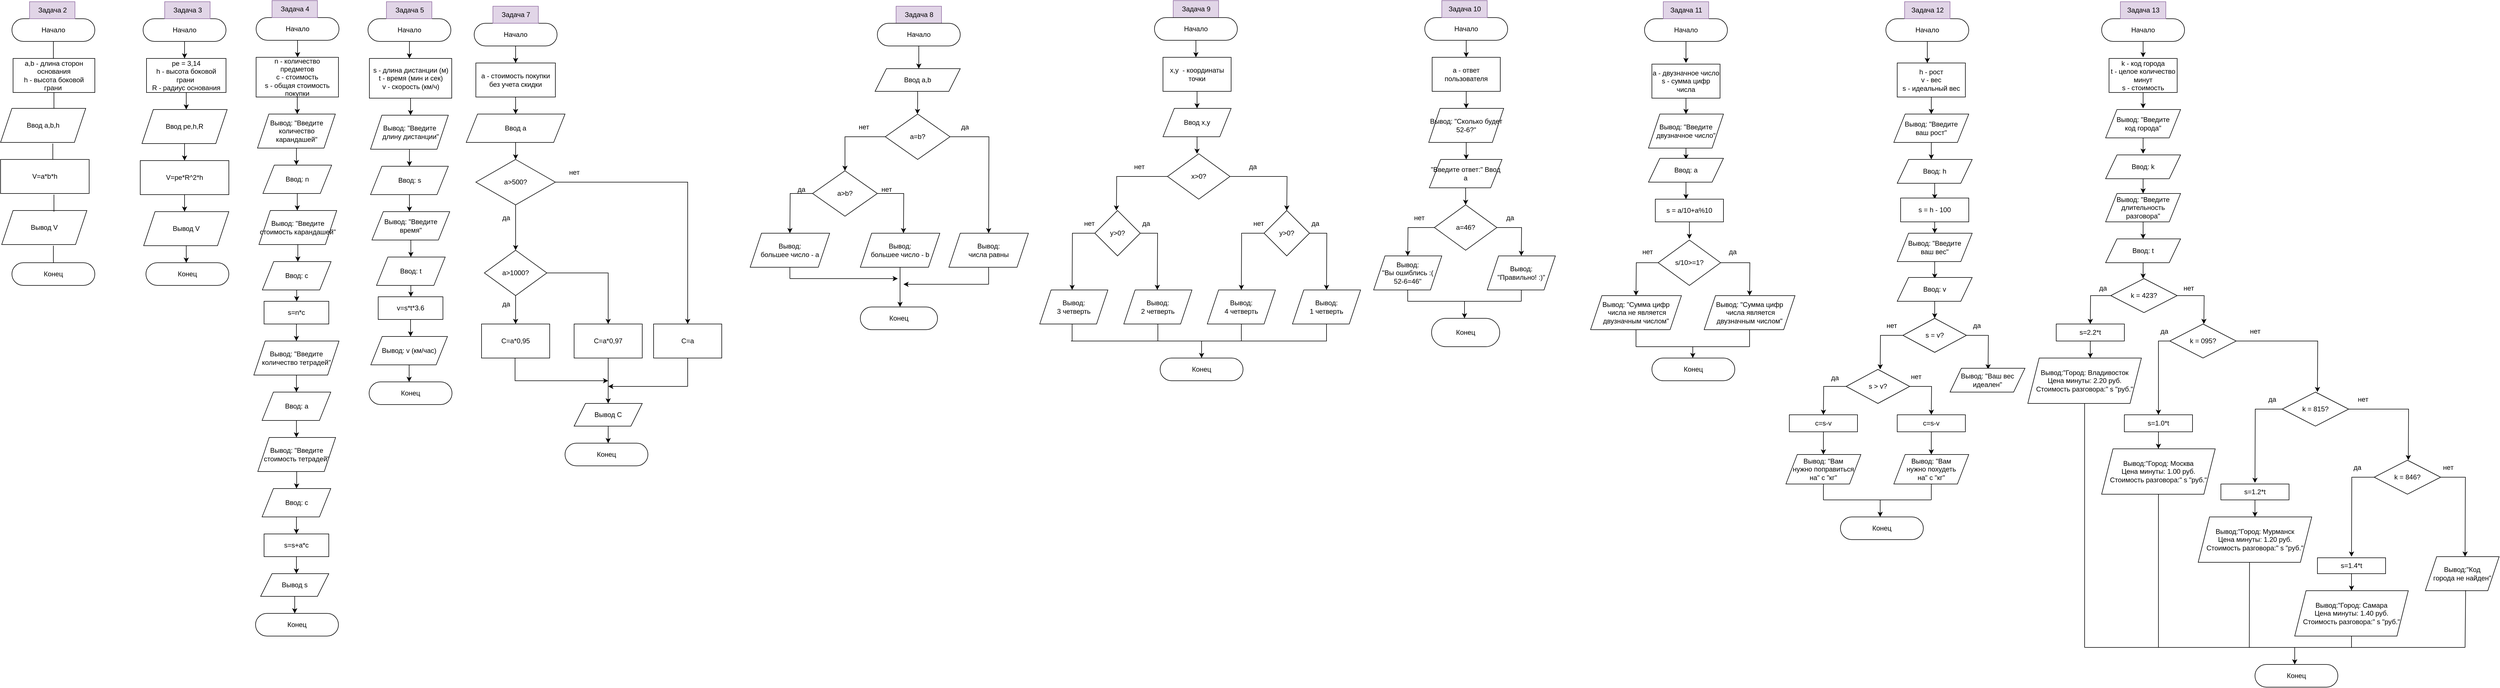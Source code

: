 <mxfile version="23.1.5" type="device">
  <diagram name="Страница — 1" id="FZor9MQ3CI1-2raD4UhQ">
    <mxGraphModel dx="882" dy="2910" grid="1" gridSize="10" guides="1" tooltips="1" connect="1" arrows="1" fold="1" page="1" pageScale="1" pageWidth="827" pageHeight="1169" math="0" shadow="0">
      <root>
        <mxCell id="0" />
        <mxCell id="1" parent="0" />
        <mxCell id="hNbWCpzMvIKiFdleTVtl-1" value="Начало" style="rounded=1;whiteSpace=wrap;html=1;arcSize=50;" parent="1" vertex="1">
          <mxGeometry x="20" y="-1258" width="146" height="40" as="geometry" />
        </mxCell>
        <mxCell id="hNbWCpzMvIKiFdleTVtl-2" value="" style="endArrow=none;html=1;rounded=0;entryX=0.5;entryY=1;entryDx=0;entryDy=0;" parent="1" target="hNbWCpzMvIKiFdleTVtl-1" edge="1">
          <mxGeometry width="50" height="50" relative="1" as="geometry">
            <mxPoint x="93" y="-1188" as="sourcePoint" />
            <mxPoint x="132" y="-1118" as="targetPoint" />
          </mxGeometry>
        </mxCell>
        <mxCell id="hNbWCpzMvIKiFdleTVtl-3" value="a,b - длина сторон основания&lt;br&gt;h - высота боковой грани&amp;nbsp;" style="rounded=0;whiteSpace=wrap;html=1;" parent="1" vertex="1">
          <mxGeometry x="22" y="-1188" width="144" height="60" as="geometry" />
        </mxCell>
        <mxCell id="hNbWCpzMvIKiFdleTVtl-4" value="" style="endArrow=none;html=1;rounded=0;entryX=0.5;entryY=1;entryDx=0;entryDy=0;" parent="1" target="hNbWCpzMvIKiFdleTVtl-3" edge="1">
          <mxGeometry width="50" height="50" relative="1" as="geometry">
            <mxPoint x="94" y="-1098" as="sourcePoint" />
            <mxPoint x="132" y="-1118" as="targetPoint" />
          </mxGeometry>
        </mxCell>
        <mxCell id="hNbWCpzMvIKiFdleTVtl-5" value="Ввод a,b,h" style="shape=parallelogram;perimeter=parallelogramPerimeter;whiteSpace=wrap;html=1;fixedSize=1;" parent="1" vertex="1">
          <mxGeometry y="-1100" width="150" height="60" as="geometry" />
        </mxCell>
        <mxCell id="hNbWCpzMvIKiFdleTVtl-6" value="" style="endArrow=none;html=1;rounded=0;" parent="1" edge="1">
          <mxGeometry width="50" height="50" relative="1" as="geometry">
            <mxPoint x="92" y="-1008" as="sourcePoint" />
            <mxPoint x="92" y="-1038" as="targetPoint" />
          </mxGeometry>
        </mxCell>
        <mxCell id="hNbWCpzMvIKiFdleTVtl-7" value="V=a*b*h" style="rounded=0;whiteSpace=wrap;html=1;" parent="1" vertex="1">
          <mxGeometry y="-1010" width="156" height="60" as="geometry" />
        </mxCell>
        <mxCell id="hNbWCpzMvIKiFdleTVtl-8" value="Вывод V" style="shape=parallelogram;perimeter=parallelogramPerimeter;whiteSpace=wrap;html=1;fixedSize=1;" parent="1" vertex="1">
          <mxGeometry x="2" y="-920" width="150" height="60" as="geometry" />
        </mxCell>
        <mxCell id="hNbWCpzMvIKiFdleTVtl-9" value="" style="endArrow=none;html=1;rounded=0;entryX=0.5;entryY=1;entryDx=0;entryDy=0;" parent="1" edge="1">
          <mxGeometry width="50" height="50" relative="1" as="geometry">
            <mxPoint x="94" y="-918" as="sourcePoint" />
            <mxPoint x="94" y="-948" as="targetPoint" />
          </mxGeometry>
        </mxCell>
        <mxCell id="hNbWCpzMvIKiFdleTVtl-10" value="Конец" style="rounded=1;whiteSpace=wrap;html=1;arcSize=50;" parent="1" vertex="1">
          <mxGeometry x="20" y="-828" width="146" height="40" as="geometry" />
        </mxCell>
        <mxCell id="hNbWCpzMvIKiFdleTVtl-11" value="" style="endArrow=none;html=1;rounded=0;entryX=0.5;entryY=1;entryDx=0;entryDy=0;exitX=0.5;exitY=0;exitDx=0;exitDy=0;" parent="1" source="hNbWCpzMvIKiFdleTVtl-10" edge="1">
          <mxGeometry width="50" height="50" relative="1" as="geometry">
            <mxPoint x="82" y="-968" as="sourcePoint" />
            <mxPoint x="93" y="-858" as="targetPoint" />
          </mxGeometry>
        </mxCell>
        <mxCell id="hNbWCpzMvIKiFdleTVtl-12" style="edgeStyle=orthogonalEdgeStyle;rounded=0;orthogonalLoop=1;jettySize=auto;html=1;" parent="1" source="hNbWCpzMvIKiFdleTVtl-13" edge="1">
          <mxGeometry relative="1" as="geometry">
            <mxPoint x="324" y="-1188" as="targetPoint" />
          </mxGeometry>
        </mxCell>
        <mxCell id="hNbWCpzMvIKiFdleTVtl-13" value="Начало" style="rounded=1;whiteSpace=wrap;html=1;arcSize=50;" parent="1" vertex="1">
          <mxGeometry x="251" y="-1258" width="146" height="40" as="geometry" />
        </mxCell>
        <mxCell id="hNbWCpzMvIKiFdleTVtl-14" style="edgeStyle=orthogonalEdgeStyle;rounded=0;orthogonalLoop=1;jettySize=auto;html=1;" parent="1" source="hNbWCpzMvIKiFdleTVtl-15" edge="1">
          <mxGeometry relative="1" as="geometry">
            <mxPoint x="327" y="-1098" as="targetPoint" />
          </mxGeometry>
        </mxCell>
        <mxCell id="hNbWCpzMvIKiFdleTVtl-15" value="pe = 3,14&lt;br&gt;h - высота боковой грани&amp;nbsp;&lt;br&gt;R - радиус основания" style="rounded=0;whiteSpace=wrap;html=1;" parent="1" vertex="1">
          <mxGeometry x="257" y="-1188" width="140" height="60" as="geometry" />
        </mxCell>
        <mxCell id="hNbWCpzMvIKiFdleTVtl-16" style="edgeStyle=orthogonalEdgeStyle;rounded=0;orthogonalLoop=1;jettySize=auto;html=1;" parent="1" source="hNbWCpzMvIKiFdleTVtl-17" edge="1">
          <mxGeometry relative="1" as="geometry">
            <mxPoint x="324" y="-1008" as="targetPoint" />
          </mxGeometry>
        </mxCell>
        <mxCell id="hNbWCpzMvIKiFdleTVtl-17" value="Ввод pe,h,R" style="shape=parallelogram;perimeter=parallelogramPerimeter;whiteSpace=wrap;html=1;fixedSize=1;" parent="1" vertex="1">
          <mxGeometry x="249" y="-1098" width="150" height="60" as="geometry" />
        </mxCell>
        <mxCell id="hNbWCpzMvIKiFdleTVtl-18" style="edgeStyle=orthogonalEdgeStyle;rounded=0;orthogonalLoop=1;jettySize=auto;html=1;" parent="1" source="hNbWCpzMvIKiFdleTVtl-19" edge="1">
          <mxGeometry relative="1" as="geometry">
            <mxPoint x="324" y="-918" as="targetPoint" />
          </mxGeometry>
        </mxCell>
        <mxCell id="hNbWCpzMvIKiFdleTVtl-19" value="V=pe*R^2*h" style="rounded=0;whiteSpace=wrap;html=1;" parent="1" vertex="1">
          <mxGeometry x="246" y="-1008" width="156" height="60" as="geometry" />
        </mxCell>
        <mxCell id="hNbWCpzMvIKiFdleTVtl-20" style="edgeStyle=orthogonalEdgeStyle;rounded=0;orthogonalLoop=1;jettySize=auto;html=1;" parent="1" source="hNbWCpzMvIKiFdleTVtl-21" edge="1">
          <mxGeometry relative="1" as="geometry">
            <mxPoint x="327" y="-828" as="targetPoint" />
          </mxGeometry>
        </mxCell>
        <mxCell id="hNbWCpzMvIKiFdleTVtl-21" value="Вывод V" style="shape=parallelogram;perimeter=parallelogramPerimeter;whiteSpace=wrap;html=1;fixedSize=1;" parent="1" vertex="1">
          <mxGeometry x="252" y="-918" width="150" height="60" as="geometry" />
        </mxCell>
        <mxCell id="hNbWCpzMvIKiFdleTVtl-22" value="Конец" style="rounded=1;whiteSpace=wrap;html=1;arcSize=50;" parent="1" vertex="1">
          <mxGeometry x="256" y="-828" width="146" height="40" as="geometry" />
        </mxCell>
        <mxCell id="hNbWCpzMvIKiFdleTVtl-23" value="Задача 2" style="text;html=1;align=center;verticalAlign=middle;resizable=0;points=[];autosize=1;strokeColor=#9673a6;fillColor=#e1d5e7;" parent="1" vertex="1">
          <mxGeometry x="51" y="-1288" width="80" height="30" as="geometry" />
        </mxCell>
        <mxCell id="hNbWCpzMvIKiFdleTVtl-24" value="Задача 3" style="text;html=1;align=center;verticalAlign=middle;resizable=0;points=[];autosize=1;strokeColor=#9673a6;fillColor=#e1d5e7;" parent="1" vertex="1">
          <mxGeometry x="289" y="-1288" width="80" height="30" as="geometry" />
        </mxCell>
        <mxCell id="hNbWCpzMvIKiFdleTVtl-25" style="edgeStyle=orthogonalEdgeStyle;rounded=0;orthogonalLoop=1;jettySize=auto;html=1;" parent="1" source="hNbWCpzMvIKiFdleTVtl-26" edge="1">
          <mxGeometry relative="1" as="geometry">
            <mxPoint x="907" y="-1180" as="targetPoint" />
          </mxGeometry>
        </mxCell>
        <mxCell id="hNbWCpzMvIKiFdleTVtl-26" value="Начало" style="rounded=1;whiteSpace=wrap;html=1;arcSize=50;" parent="1" vertex="1">
          <mxGeometry x="834" y="-1250" width="146" height="40" as="geometry" />
        </mxCell>
        <mxCell id="hNbWCpzMvIKiFdleTVtl-27" style="edgeStyle=orthogonalEdgeStyle;rounded=0;orthogonalLoop=1;jettySize=auto;html=1;" parent="1" source="hNbWCpzMvIKiFdleTVtl-28" edge="1">
          <mxGeometry relative="1" as="geometry">
            <mxPoint x="907" y="-1010" as="targetPoint" />
          </mxGeometry>
        </mxCell>
        <mxCell id="hNbWCpzMvIKiFdleTVtl-28" value="Ввод a" style="shape=parallelogram;perimeter=parallelogramPerimeter;whiteSpace=wrap;html=1;fixedSize=1;" parent="1" vertex="1">
          <mxGeometry x="820" y="-1090" width="174" height="50" as="geometry" />
        </mxCell>
        <mxCell id="hNbWCpzMvIKiFdleTVtl-29" style="edgeStyle=orthogonalEdgeStyle;rounded=0;orthogonalLoop=1;jettySize=auto;html=1;entryX=0.5;entryY=0;entryDx=0;entryDy=0;" parent="1" source="hNbWCpzMvIKiFdleTVtl-30" target="hNbWCpzMvIKiFdleTVtl-28" edge="1">
          <mxGeometry relative="1" as="geometry" />
        </mxCell>
        <mxCell id="hNbWCpzMvIKiFdleTVtl-30" value="a - стоимость покупки без учета скидки" style="rounded=0;whiteSpace=wrap;html=1;" parent="1" vertex="1">
          <mxGeometry x="837" y="-1180" width="140" height="60" as="geometry" />
        </mxCell>
        <mxCell id="hNbWCpzMvIKiFdleTVtl-31" style="edgeStyle=orthogonalEdgeStyle;rounded=0;orthogonalLoop=1;jettySize=auto;html=1;" parent="1" source="hNbWCpzMvIKiFdleTVtl-33" edge="1">
          <mxGeometry relative="1" as="geometry">
            <mxPoint x="907" y="-850" as="targetPoint" />
          </mxGeometry>
        </mxCell>
        <mxCell id="hNbWCpzMvIKiFdleTVtl-32" style="edgeStyle=orthogonalEdgeStyle;rounded=0;orthogonalLoop=1;jettySize=auto;html=1;exitX=1;exitY=0.5;exitDx=0;exitDy=0;entryX=0.5;entryY=0;entryDx=0;entryDy=0;" parent="1" source="hNbWCpzMvIKiFdleTVtl-33" target="hNbWCpzMvIKiFdleTVtl-44" edge="1">
          <mxGeometry relative="1" as="geometry">
            <mxPoint x="1190" y="-730" as="targetPoint" />
          </mxGeometry>
        </mxCell>
        <mxCell id="hNbWCpzMvIKiFdleTVtl-33" value="a&amp;gt;500?" style="rhombus;whiteSpace=wrap;html=1;" parent="1" vertex="1">
          <mxGeometry x="837" y="-1010" width="140" height="80" as="geometry" />
        </mxCell>
        <mxCell id="hNbWCpzMvIKiFdleTVtl-34" value="да" style="text;html=1;align=center;verticalAlign=middle;resizable=0;points=[];autosize=1;strokeColor=none;fillColor=none;" parent="1" vertex="1">
          <mxGeometry x="870" y="-922" width="40" height="30" as="geometry" />
        </mxCell>
        <mxCell id="hNbWCpzMvIKiFdleTVtl-35" value="нет" style="text;html=1;align=center;verticalAlign=middle;resizable=0;points=[];autosize=1;strokeColor=none;fillColor=none;" parent="1" vertex="1">
          <mxGeometry x="990" y="-1002" width="40" height="30" as="geometry" />
        </mxCell>
        <mxCell id="hNbWCpzMvIKiFdleTVtl-36" style="edgeStyle=orthogonalEdgeStyle;rounded=0;orthogonalLoop=1;jettySize=auto;html=1;exitX=0.5;exitY=1;exitDx=0;exitDy=0;" parent="1" source="hNbWCpzMvIKiFdleTVtl-38" edge="1">
          <mxGeometry relative="1" as="geometry">
            <mxPoint x="907" y="-720" as="targetPoint" />
          </mxGeometry>
        </mxCell>
        <mxCell id="hNbWCpzMvIKiFdleTVtl-37" style="edgeStyle=orthogonalEdgeStyle;rounded=0;orthogonalLoop=1;jettySize=auto;html=1;entryX=0.5;entryY=0;entryDx=0;entryDy=0;" parent="1" source="hNbWCpzMvIKiFdleTVtl-38" target="hNbWCpzMvIKiFdleTVtl-43" edge="1">
          <mxGeometry relative="1" as="geometry">
            <mxPoint x="1071" y="-725" as="targetPoint" />
          </mxGeometry>
        </mxCell>
        <mxCell id="hNbWCpzMvIKiFdleTVtl-38" value="a&amp;gt;1000?" style="rhombus;whiteSpace=wrap;html=1;" parent="1" vertex="1">
          <mxGeometry x="852" y="-850" width="110" height="80" as="geometry" />
        </mxCell>
        <mxCell id="hNbWCpzMvIKiFdleTVtl-39" value="да" style="text;html=1;align=center;verticalAlign=middle;resizable=0;points=[];autosize=1;strokeColor=none;fillColor=none;" parent="1" vertex="1">
          <mxGeometry x="870" y="-770" width="40" height="30" as="geometry" />
        </mxCell>
        <mxCell id="hNbWCpzMvIKiFdleTVtl-40" style="edgeStyle=orthogonalEdgeStyle;rounded=0;orthogonalLoop=1;jettySize=auto;html=1;" parent="1" edge="1">
          <mxGeometry relative="1" as="geometry">
            <mxPoint x="1070" y="-620" as="targetPoint" />
            <mxPoint x="906" y="-660" as="sourcePoint" />
            <Array as="points">
              <mxPoint x="906" y="-620" />
              <mxPoint x="1010" y="-620" />
            </Array>
          </mxGeometry>
        </mxCell>
        <mxCell id="hNbWCpzMvIKiFdleTVtl-41" value="С=a*0,95" style="rounded=0;whiteSpace=wrap;html=1;" parent="1" vertex="1">
          <mxGeometry x="847" y="-720" width="120" height="60" as="geometry" />
        </mxCell>
        <mxCell id="hNbWCpzMvIKiFdleTVtl-42" style="edgeStyle=orthogonalEdgeStyle;rounded=0;orthogonalLoop=1;jettySize=auto;html=1;" parent="1" source="hNbWCpzMvIKiFdleTVtl-43" edge="1">
          <mxGeometry relative="1" as="geometry">
            <mxPoint x="1070" y="-580" as="targetPoint" />
          </mxGeometry>
        </mxCell>
        <mxCell id="hNbWCpzMvIKiFdleTVtl-43" value="С=a*0,97" style="rounded=0;whiteSpace=wrap;html=1;" parent="1" vertex="1">
          <mxGeometry x="1010" y="-720" width="120" height="60" as="geometry" />
        </mxCell>
        <mxCell id="hNbWCpzMvIKiFdleTVtl-44" value="С=a" style="rounded=0;whiteSpace=wrap;html=1;" parent="1" vertex="1">
          <mxGeometry x="1150" y="-720" width="120" height="60" as="geometry" />
        </mxCell>
        <mxCell id="hNbWCpzMvIKiFdleTVtl-45" value="" style="endArrow=none;html=1;rounded=0;entryX=0.5;entryY=1;entryDx=0;entryDy=0;" parent="1" target="hNbWCpzMvIKiFdleTVtl-44" edge="1">
          <mxGeometry width="50" height="50" relative="1" as="geometry">
            <mxPoint x="1210" y="-610" as="sourcePoint" />
            <mxPoint x="1000" y="-680" as="targetPoint" />
          </mxGeometry>
        </mxCell>
        <mxCell id="hNbWCpzMvIKiFdleTVtl-46" value="" style="endArrow=classic;html=1;rounded=0;" parent="1" edge="1">
          <mxGeometry width="50" height="50" relative="1" as="geometry">
            <mxPoint x="1210" y="-610" as="sourcePoint" />
            <mxPoint x="1070" y="-610" as="targetPoint" />
          </mxGeometry>
        </mxCell>
        <mxCell id="hNbWCpzMvIKiFdleTVtl-47" style="edgeStyle=orthogonalEdgeStyle;rounded=0;orthogonalLoop=1;jettySize=auto;html=1;" parent="1" source="hNbWCpzMvIKiFdleTVtl-48" edge="1">
          <mxGeometry relative="1" as="geometry">
            <mxPoint x="1070" y="-510" as="targetPoint" />
          </mxGeometry>
        </mxCell>
        <mxCell id="hNbWCpzMvIKiFdleTVtl-48" value="Вывод С" style="shape=parallelogram;perimeter=parallelogramPerimeter;whiteSpace=wrap;html=1;fixedSize=1;" parent="1" vertex="1">
          <mxGeometry x="1010" y="-580" width="120" height="40" as="geometry" />
        </mxCell>
        <mxCell id="hNbWCpzMvIKiFdleTVtl-49" value="Конец" style="rounded=1;whiteSpace=wrap;html=1;arcSize=50;" parent="1" vertex="1">
          <mxGeometry x="994" y="-510" width="146" height="40" as="geometry" />
        </mxCell>
        <mxCell id="hNbWCpzMvIKiFdleTVtl-50" value="Задача 7" style="text;html=1;align=center;verticalAlign=middle;resizable=0;points=[];autosize=1;strokeColor=#9673a6;fillColor=#e1d5e7;" parent="1" vertex="1">
          <mxGeometry x="867" y="-1280" width="80" height="30" as="geometry" />
        </mxCell>
        <mxCell id="hNbWCpzMvIKiFdleTVtl-51" style="edgeStyle=orthogonalEdgeStyle;rounded=0;orthogonalLoop=1;jettySize=auto;html=1;" parent="1" source="hNbWCpzMvIKiFdleTVtl-52" edge="1">
          <mxGeometry relative="1" as="geometry">
            <mxPoint x="1617.0" y="-1170" as="targetPoint" />
          </mxGeometry>
        </mxCell>
        <mxCell id="hNbWCpzMvIKiFdleTVtl-53" style="edgeStyle=orthogonalEdgeStyle;rounded=0;orthogonalLoop=1;jettySize=auto;html=1;exitX=0.5;exitY=1;exitDx=0;exitDy=0;" parent="1" source="hNbWCpzMvIKiFdleTVtl-54" edge="1">
          <mxGeometry relative="1" as="geometry">
            <mxPoint x="1614.571" y="-1090" as="targetPoint" />
          </mxGeometry>
        </mxCell>
        <mxCell id="hNbWCpzMvIKiFdleTVtl-54" value="Ввод a,b" style="shape=parallelogram;perimeter=parallelogramPerimeter;whiteSpace=wrap;html=1;fixedSize=1;" parent="1" vertex="1">
          <mxGeometry x="1540" y="-1170" width="150" height="40" as="geometry" />
        </mxCell>
        <mxCell id="hNbWCpzMvIKiFdleTVtl-55" style="edgeStyle=orthogonalEdgeStyle;rounded=0;orthogonalLoop=1;jettySize=auto;html=1;" parent="1" source="hNbWCpzMvIKiFdleTVtl-57" edge="1">
          <mxGeometry relative="1" as="geometry">
            <mxPoint x="1740" y="-880" as="targetPoint" />
          </mxGeometry>
        </mxCell>
        <mxCell id="hNbWCpzMvIKiFdleTVtl-56" style="edgeStyle=orthogonalEdgeStyle;rounded=0;orthogonalLoop=1;jettySize=auto;html=1;entryX=0.5;entryY=0;entryDx=0;entryDy=0;" parent="1" source="hNbWCpzMvIKiFdleTVtl-57" target="hNbWCpzMvIKiFdleTVtl-62" edge="1">
          <mxGeometry relative="1" as="geometry">
            <mxPoint x="1490" y="-990" as="targetPoint" />
          </mxGeometry>
        </mxCell>
        <mxCell id="hNbWCpzMvIKiFdleTVtl-57" value="a=b?" style="rhombus;whiteSpace=wrap;html=1;" parent="1" vertex="1">
          <mxGeometry x="1558" y="-1090" width="114" height="80" as="geometry" />
        </mxCell>
        <mxCell id="hNbWCpzMvIKiFdleTVtl-58" value="да" style="text;html=1;align=center;verticalAlign=middle;resizable=0;points=[];autosize=1;strokeColor=none;fillColor=none;" parent="1" vertex="1">
          <mxGeometry x="1678" y="-1082" width="40" height="30" as="geometry" />
        </mxCell>
        <mxCell id="hNbWCpzMvIKiFdleTVtl-59" value="нет" style="text;html=1;align=center;verticalAlign=middle;resizable=0;points=[];autosize=1;strokeColor=none;fillColor=none;" parent="1" vertex="1">
          <mxGeometry x="1500" y="-1082" width="40" height="30" as="geometry" />
        </mxCell>
        <mxCell id="hNbWCpzMvIKiFdleTVtl-60" style="edgeStyle=orthogonalEdgeStyle;rounded=0;orthogonalLoop=1;jettySize=auto;html=1;" parent="1" source="hNbWCpzMvIKiFdleTVtl-62" edge="1">
          <mxGeometry relative="1" as="geometry">
            <mxPoint x="1590" y="-880" as="targetPoint" />
          </mxGeometry>
        </mxCell>
        <mxCell id="hNbWCpzMvIKiFdleTVtl-61" style="edgeStyle=orthogonalEdgeStyle;rounded=0;orthogonalLoop=1;jettySize=auto;html=1;" parent="1" source="hNbWCpzMvIKiFdleTVtl-62" edge="1">
          <mxGeometry relative="1" as="geometry">
            <mxPoint x="1390" y="-880" as="targetPoint" />
          </mxGeometry>
        </mxCell>
        <mxCell id="hNbWCpzMvIKiFdleTVtl-62" value="a&amp;gt;b?" style="rhombus;whiteSpace=wrap;html=1;" parent="1" vertex="1">
          <mxGeometry x="1430" y="-990" width="114" height="80" as="geometry" />
        </mxCell>
        <mxCell id="hNbWCpzMvIKiFdleTVtl-63" value="Вывод:&lt;br&gt;большее число - а" style="shape=parallelogram;perimeter=parallelogramPerimeter;whiteSpace=wrap;html=1;fixedSize=1;" parent="1" vertex="1">
          <mxGeometry x="1320" y="-880" width="140" height="60" as="geometry" />
        </mxCell>
        <mxCell id="hNbWCpzMvIKiFdleTVtl-64" style="edgeStyle=orthogonalEdgeStyle;rounded=0;orthogonalLoop=1;jettySize=auto;html=1;" parent="1" source="hNbWCpzMvIKiFdleTVtl-65" edge="1">
          <mxGeometry relative="1" as="geometry">
            <mxPoint x="1584" y="-750" as="targetPoint" />
          </mxGeometry>
        </mxCell>
        <mxCell id="hNbWCpzMvIKiFdleTVtl-65" value="Вывод:&lt;br&gt;большее число - b" style="shape=parallelogram;perimeter=parallelogramPerimeter;whiteSpace=wrap;html=1;fixedSize=1;" parent="1" vertex="1">
          <mxGeometry x="1514" y="-880" width="140" height="60" as="geometry" />
        </mxCell>
        <mxCell id="hNbWCpzMvIKiFdleTVtl-66" value="Вывод:&lt;br&gt;числа равны" style="shape=parallelogram;perimeter=parallelogramPerimeter;whiteSpace=wrap;html=1;fixedSize=1;" parent="1" vertex="1">
          <mxGeometry x="1670" y="-880" width="140" height="60" as="geometry" />
        </mxCell>
        <mxCell id="hNbWCpzMvIKiFdleTVtl-67" value="" style="endArrow=none;html=1;rounded=0;entryX=0.5;entryY=1;entryDx=0;entryDy=0;" parent="1" target="hNbWCpzMvIKiFdleTVtl-63" edge="1">
          <mxGeometry width="50" height="50" relative="1" as="geometry">
            <mxPoint x="1390" y="-800" as="sourcePoint" />
            <mxPoint x="1600" y="-860" as="targetPoint" />
          </mxGeometry>
        </mxCell>
        <mxCell id="hNbWCpzMvIKiFdleTVtl-68" value="" style="endArrow=classic;html=1;rounded=0;" parent="1" edge="1">
          <mxGeometry width="50" height="50" relative="1" as="geometry">
            <mxPoint x="1390" y="-800" as="sourcePoint" />
            <mxPoint x="1580" y="-800" as="targetPoint" />
          </mxGeometry>
        </mxCell>
        <mxCell id="hNbWCpzMvIKiFdleTVtl-69" value="" style="endArrow=none;html=1;rounded=0;entryX=0.5;entryY=1;entryDx=0;entryDy=0;" parent="1" target="hNbWCpzMvIKiFdleTVtl-66" edge="1">
          <mxGeometry width="50" height="50" relative="1" as="geometry">
            <mxPoint x="1740" y="-790" as="sourcePoint" />
            <mxPoint x="1730" y="-800" as="targetPoint" />
          </mxGeometry>
        </mxCell>
        <mxCell id="hNbWCpzMvIKiFdleTVtl-70" value="" style="endArrow=classic;html=1;rounded=0;" parent="1" edge="1">
          <mxGeometry width="50" height="50" relative="1" as="geometry">
            <mxPoint x="1740" y="-790" as="sourcePoint" />
            <mxPoint x="1590" y="-790" as="targetPoint" />
          </mxGeometry>
        </mxCell>
        <mxCell id="hNbWCpzMvIKiFdleTVtl-71" value="Конец" style="rounded=1;whiteSpace=wrap;html=1;arcSize=50;" parent="1" vertex="1">
          <mxGeometry x="1514" y="-750" width="136" height="40" as="geometry" />
        </mxCell>
        <mxCell id="hNbWCpzMvIKiFdleTVtl-73" value="да" style="text;html=1;align=center;verticalAlign=middle;resizable=0;points=[];autosize=1;strokeColor=none;fillColor=none;" parent="1" vertex="1">
          <mxGeometry x="1390" y="-972" width="40" height="30" as="geometry" />
        </mxCell>
        <mxCell id="hNbWCpzMvIKiFdleTVtl-74" value="нет" style="text;html=1;align=center;verticalAlign=middle;resizable=0;points=[];autosize=1;strokeColor=none;fillColor=none;" parent="1" vertex="1">
          <mxGeometry x="1540" y="-972" width="40" height="30" as="geometry" />
        </mxCell>
        <mxCell id="hNbWCpzMvIKiFdleTVtl-75" style="edgeStyle=orthogonalEdgeStyle;rounded=0;orthogonalLoop=1;jettySize=auto;html=1;" parent="1" source="hNbWCpzMvIKiFdleTVtl-76" edge="1">
          <mxGeometry relative="1" as="geometry">
            <mxPoint x="2105" y="-1190" as="targetPoint" />
          </mxGeometry>
        </mxCell>
        <mxCell id="hNbWCpzMvIKiFdleTVtl-77" value="Задача 9" style="text;html=1;align=center;verticalAlign=middle;resizable=0;points=[];autosize=1;strokeColor=#9673a6;fillColor=#e1d5e7;" parent="1" vertex="1">
          <mxGeometry x="2065" y="-1290" width="80" height="30" as="geometry" />
        </mxCell>
        <mxCell id="hNbWCpzMvIKiFdleTVtl-78" style="edgeStyle=orthogonalEdgeStyle;rounded=0;orthogonalLoop=1;jettySize=auto;html=1;" parent="1" source="hNbWCpzMvIKiFdleTVtl-79" target="hNbWCpzMvIKiFdleTVtl-81" edge="1">
          <mxGeometry relative="1" as="geometry">
            <mxPoint x="2107" y="-1100" as="targetPoint" />
          </mxGeometry>
        </mxCell>
        <mxCell id="hNbWCpzMvIKiFdleTVtl-79" value="x,y &amp;nbsp;- координаты точки" style="rounded=0;whiteSpace=wrap;html=1;" parent="1" vertex="1">
          <mxGeometry x="2047" y="-1190" width="120" height="60" as="geometry" />
        </mxCell>
        <mxCell id="hNbWCpzMvIKiFdleTVtl-80" style="edgeStyle=orthogonalEdgeStyle;rounded=0;orthogonalLoop=1;jettySize=auto;html=1;" parent="1" source="hNbWCpzMvIKiFdleTVtl-81" edge="1">
          <mxGeometry relative="1" as="geometry">
            <mxPoint x="2107" y="-1020" as="targetPoint" />
          </mxGeometry>
        </mxCell>
        <mxCell id="hNbWCpzMvIKiFdleTVtl-81" value="Ввод x,y" style="shape=parallelogram;perimeter=parallelogramPerimeter;whiteSpace=wrap;html=1;fixedSize=1;" parent="1" vertex="1">
          <mxGeometry x="2047" y="-1100" width="120" height="50" as="geometry" />
        </mxCell>
        <mxCell id="hNbWCpzMvIKiFdleTVtl-82" style="edgeStyle=orthogonalEdgeStyle;rounded=0;orthogonalLoop=1;jettySize=auto;html=1;" parent="1" source="hNbWCpzMvIKiFdleTVtl-84" edge="1">
          <mxGeometry relative="1" as="geometry">
            <mxPoint x="2265" y="-920" as="targetPoint" />
          </mxGeometry>
        </mxCell>
        <mxCell id="hNbWCpzMvIKiFdleTVtl-83" style="edgeStyle=orthogonalEdgeStyle;rounded=0;orthogonalLoop=1;jettySize=auto;html=1;" parent="1" source="hNbWCpzMvIKiFdleTVtl-84" edge="1">
          <mxGeometry relative="1" as="geometry">
            <mxPoint x="1965" y="-920" as="targetPoint" />
          </mxGeometry>
        </mxCell>
        <mxCell id="hNbWCpzMvIKiFdleTVtl-84" value="x&amp;gt;0?" style="rhombus;whiteSpace=wrap;html=1;" parent="1" vertex="1">
          <mxGeometry x="2055" y="-1020" width="110" height="80" as="geometry" />
        </mxCell>
        <mxCell id="hNbWCpzMvIKiFdleTVtl-85" value="да" style="text;html=1;align=center;verticalAlign=middle;resizable=0;points=[];autosize=1;strokeColor=none;fillColor=none;" parent="1" vertex="1">
          <mxGeometry x="2185" y="-1012" width="40" height="30" as="geometry" />
        </mxCell>
        <mxCell id="hNbWCpzMvIKiFdleTVtl-86" value="нет" style="text;html=1;align=center;verticalAlign=middle;resizable=0;points=[];autosize=1;strokeColor=none;fillColor=none;" parent="1" vertex="1">
          <mxGeometry x="1985" y="-1012" width="40" height="30" as="geometry" />
        </mxCell>
        <mxCell id="hNbWCpzMvIKiFdleTVtl-87" style="edgeStyle=orthogonalEdgeStyle;rounded=0;orthogonalLoop=1;jettySize=auto;html=1;" parent="1" source="hNbWCpzMvIKiFdleTVtl-89" edge="1">
          <mxGeometry relative="1" as="geometry">
            <mxPoint x="2335" y="-780" as="targetPoint" />
          </mxGeometry>
        </mxCell>
        <mxCell id="hNbWCpzMvIKiFdleTVtl-88" style="edgeStyle=orthogonalEdgeStyle;rounded=0;orthogonalLoop=1;jettySize=auto;html=1;" parent="1" source="hNbWCpzMvIKiFdleTVtl-89" edge="1">
          <mxGeometry relative="1" as="geometry">
            <mxPoint x="2185" y="-780" as="targetPoint" />
          </mxGeometry>
        </mxCell>
        <mxCell id="hNbWCpzMvIKiFdleTVtl-89" value="y&amp;gt;0?" style="rhombus;whiteSpace=wrap;html=1;" parent="1" vertex="1">
          <mxGeometry x="2225" y="-920" width="80" height="80" as="geometry" />
        </mxCell>
        <mxCell id="hNbWCpzMvIKiFdleTVtl-90" value="да" style="text;html=1;align=center;verticalAlign=middle;resizable=0;points=[];autosize=1;strokeColor=none;fillColor=none;" parent="1" vertex="1">
          <mxGeometry x="2295" y="-912" width="40" height="30" as="geometry" />
        </mxCell>
        <mxCell id="hNbWCpzMvIKiFdleTVtl-91" value="нет" style="text;html=1;align=center;verticalAlign=middle;resizable=0;points=[];autosize=1;strokeColor=none;fillColor=none;" parent="1" vertex="1">
          <mxGeometry x="2195" y="-912" width="40" height="30" as="geometry" />
        </mxCell>
        <mxCell id="hNbWCpzMvIKiFdleTVtl-92" style="edgeStyle=orthogonalEdgeStyle;rounded=0;orthogonalLoop=1;jettySize=auto;html=1;" parent="1" source="hNbWCpzMvIKiFdleTVtl-94" edge="1">
          <mxGeometry relative="1" as="geometry">
            <mxPoint x="2037.0" y="-780" as="targetPoint" />
          </mxGeometry>
        </mxCell>
        <mxCell id="hNbWCpzMvIKiFdleTVtl-93" style="edgeStyle=orthogonalEdgeStyle;rounded=0;orthogonalLoop=1;jettySize=auto;html=1;" parent="1" source="hNbWCpzMvIKiFdleTVtl-94" edge="1">
          <mxGeometry relative="1" as="geometry">
            <mxPoint x="1887" y="-780" as="targetPoint" />
          </mxGeometry>
        </mxCell>
        <mxCell id="hNbWCpzMvIKiFdleTVtl-94" value="y&amp;gt;0?" style="rhombus;whiteSpace=wrap;html=1;" parent="1" vertex="1">
          <mxGeometry x="1927" y="-920" width="80" height="80" as="geometry" />
        </mxCell>
        <mxCell id="hNbWCpzMvIKiFdleTVtl-95" value="да" style="text;html=1;align=center;verticalAlign=middle;resizable=0;points=[];autosize=1;strokeColor=none;fillColor=none;" parent="1" vertex="1">
          <mxGeometry x="1997" y="-912" width="40" height="30" as="geometry" />
        </mxCell>
        <mxCell id="hNbWCpzMvIKiFdleTVtl-96" value="нет" style="text;html=1;align=center;verticalAlign=middle;resizable=0;points=[];autosize=1;strokeColor=none;fillColor=none;" parent="1" vertex="1">
          <mxGeometry x="1897" y="-912" width="40" height="30" as="geometry" />
        </mxCell>
        <mxCell id="hNbWCpzMvIKiFdleTVtl-97" value="Вывод:&lt;br&gt;1 четверть" style="shape=parallelogram;perimeter=parallelogramPerimeter;whiteSpace=wrap;html=1;fixedSize=1;" parent="1" vertex="1">
          <mxGeometry x="2275" y="-780" width="120" height="60" as="geometry" />
        </mxCell>
        <mxCell id="hNbWCpzMvIKiFdleTVtl-98" value="Вывод:&lt;br&gt;4 четверть" style="shape=parallelogram;perimeter=parallelogramPerimeter;whiteSpace=wrap;html=1;fixedSize=1;" parent="1" vertex="1">
          <mxGeometry x="2125" y="-780" width="120" height="60" as="geometry" />
        </mxCell>
        <mxCell id="hNbWCpzMvIKiFdleTVtl-99" value="Вывод:&lt;br&gt;2 четверть" style="shape=parallelogram;perimeter=parallelogramPerimeter;whiteSpace=wrap;html=1;fixedSize=1;" parent="1" vertex="1">
          <mxGeometry x="1978" y="-780" width="120" height="60" as="geometry" />
        </mxCell>
        <mxCell id="hNbWCpzMvIKiFdleTVtl-100" value="Вывод:&lt;br&gt;3 четверть" style="shape=parallelogram;perimeter=parallelogramPerimeter;whiteSpace=wrap;html=1;fixedSize=1;" parent="1" vertex="1">
          <mxGeometry x="1830" y="-780" width="120" height="60" as="geometry" />
        </mxCell>
        <mxCell id="hNbWCpzMvIKiFdleTVtl-101" value="" style="endArrow=none;html=1;rounded=0;entryX=0.5;entryY=1;entryDx=0;entryDy=0;" parent="1" edge="1">
          <mxGeometry width="50" height="50" relative="1" as="geometry">
            <mxPoint x="1887" y="-690" as="sourcePoint" />
            <mxPoint x="1887" y="-720" as="targetPoint" />
          </mxGeometry>
        </mxCell>
        <mxCell id="hNbWCpzMvIKiFdleTVtl-102" value="" style="endArrow=none;html=1;rounded=0;entryX=0.5;entryY=1;entryDx=0;entryDy=0;" parent="1" target="hNbWCpzMvIKiFdleTVtl-99" edge="1">
          <mxGeometry width="50" height="50" relative="1" as="geometry">
            <mxPoint x="2038" y="-690" as="sourcePoint" />
            <mxPoint x="2125" y="-790" as="targetPoint" />
          </mxGeometry>
        </mxCell>
        <mxCell id="hNbWCpzMvIKiFdleTVtl-103" value="" style="endArrow=none;html=1;rounded=0;entryX=0.5;entryY=1;entryDx=0;entryDy=0;" parent="1" target="hNbWCpzMvIKiFdleTVtl-98" edge="1">
          <mxGeometry width="50" height="50" relative="1" as="geometry">
            <mxPoint x="2185" y="-690" as="sourcePoint" />
            <mxPoint x="2125" y="-790" as="targetPoint" />
          </mxGeometry>
        </mxCell>
        <mxCell id="hNbWCpzMvIKiFdleTVtl-104" value="" style="endArrow=none;html=1;rounded=0;" parent="1" edge="1">
          <mxGeometry width="50" height="50" relative="1" as="geometry">
            <mxPoint x="2335" y="-690" as="sourcePoint" />
            <mxPoint x="2335" y="-720" as="targetPoint" />
          </mxGeometry>
        </mxCell>
        <mxCell id="hNbWCpzMvIKiFdleTVtl-105" value="" style="endArrow=none;html=1;rounded=0;" parent="1" edge="1">
          <mxGeometry width="50" height="50" relative="1" as="geometry">
            <mxPoint x="2335.5" y="-690" as="sourcePoint" />
            <mxPoint x="1885" y="-690" as="targetPoint" />
          </mxGeometry>
        </mxCell>
        <mxCell id="hNbWCpzMvIKiFdleTVtl-106" value="" style="endArrow=classic;html=1;rounded=0;" parent="1" edge="1">
          <mxGeometry width="50" height="50" relative="1" as="geometry">
            <mxPoint x="2115" y="-690" as="sourcePoint" />
            <mxPoint x="2115" y="-660" as="targetPoint" />
          </mxGeometry>
        </mxCell>
        <mxCell id="hNbWCpzMvIKiFdleTVtl-107" value="Конец" style="rounded=1;whiteSpace=wrap;html=1;arcSize=50;" parent="1" vertex="1">
          <mxGeometry x="2042" y="-660" width="146" height="40" as="geometry" />
        </mxCell>
        <mxCell id="hNbWCpzMvIKiFdleTVtl-108" style="edgeStyle=orthogonalEdgeStyle;rounded=0;orthogonalLoop=1;jettySize=auto;html=1;" parent="1" source="hNbWCpzMvIKiFdleTVtl-109" edge="1">
          <mxGeometry relative="1" as="geometry">
            <mxPoint x="2581" y="-1190" as="targetPoint" />
          </mxGeometry>
        </mxCell>
        <mxCell id="hNbWCpzMvIKiFdleTVtl-109" value="Начало" style="rounded=1;whiteSpace=wrap;html=1;arcSize=50;" parent="1" vertex="1">
          <mxGeometry x="2508" y="-1260" width="146" height="40" as="geometry" />
        </mxCell>
        <mxCell id="hNbWCpzMvIKiFdleTVtl-110" value="Задача 10" style="text;html=1;align=center;verticalAlign=middle;resizable=0;points=[];autosize=1;strokeColor=#9673a6;fillColor=#e1d5e7;" parent="1" vertex="1">
          <mxGeometry x="2538" y="-1290" width="80" height="30" as="geometry" />
        </mxCell>
        <mxCell id="hNbWCpzMvIKiFdleTVtl-111" style="edgeStyle=orthogonalEdgeStyle;rounded=0;orthogonalLoop=1;jettySize=auto;html=1;" parent="1" source="hNbWCpzMvIKiFdleTVtl-112" edge="1">
          <mxGeometry relative="1" as="geometry">
            <mxPoint x="2581" y="-1100" as="targetPoint" />
          </mxGeometry>
        </mxCell>
        <mxCell id="hNbWCpzMvIKiFdleTVtl-112" value="a - ответ пользователя" style="rounded=0;whiteSpace=wrap;html=1;" parent="1" vertex="1">
          <mxGeometry x="2521" y="-1190" width="120" height="60" as="geometry" />
        </mxCell>
        <mxCell id="hNbWCpzMvIKiFdleTVtl-114" style="edgeStyle=orthogonalEdgeStyle;rounded=0;orthogonalLoop=1;jettySize=auto;html=1;" parent="1" source="hNbWCpzMvIKiFdleTVtl-113" edge="1">
          <mxGeometry relative="1" as="geometry">
            <mxPoint x="2581" y="-1010" as="targetPoint" />
          </mxGeometry>
        </mxCell>
        <mxCell id="hNbWCpzMvIKiFdleTVtl-113" value="Вывод: &quot;Сколько будет 52-6?&quot;" style="shape=parallelogram;perimeter=parallelogramPerimeter;whiteSpace=wrap;html=1;fixedSize=1;" parent="1" vertex="1">
          <mxGeometry x="2515" y="-1100" width="132" height="60" as="geometry" />
        </mxCell>
        <mxCell id="hNbWCpzMvIKiFdleTVtl-119" value="" style="edgeStyle=orthogonalEdgeStyle;rounded=0;orthogonalLoop=1;jettySize=auto;html=1;" parent="1" source="hNbWCpzMvIKiFdleTVtl-115" target="hNbWCpzMvIKiFdleTVtl-118" edge="1">
          <mxGeometry relative="1" as="geometry" />
        </mxCell>
        <mxCell id="hNbWCpzMvIKiFdleTVtl-115" value="&quot;Введите ответ:&quot; Ввод a" style="shape=parallelogram;perimeter=parallelogramPerimeter;whiteSpace=wrap;html=1;fixedSize=1;" parent="1" vertex="1">
          <mxGeometry x="2516" y="-1010" width="128" height="50" as="geometry" />
        </mxCell>
        <mxCell id="hNbWCpzMvIKiFdleTVtl-120" style="edgeStyle=orthogonalEdgeStyle;rounded=0;orthogonalLoop=1;jettySize=auto;html=1;" parent="1" source="hNbWCpzMvIKiFdleTVtl-118" edge="1">
          <mxGeometry relative="1" as="geometry">
            <mxPoint x="2678" y="-840" as="targetPoint" />
          </mxGeometry>
        </mxCell>
        <mxCell id="hNbWCpzMvIKiFdleTVtl-121" style="edgeStyle=orthogonalEdgeStyle;rounded=0;orthogonalLoop=1;jettySize=auto;html=1;" parent="1" source="hNbWCpzMvIKiFdleTVtl-118" edge="1">
          <mxGeometry relative="1" as="geometry">
            <mxPoint x="2478" y="-840" as="targetPoint" />
          </mxGeometry>
        </mxCell>
        <mxCell id="hNbWCpzMvIKiFdleTVtl-118" value="a=46?" style="rhombus;whiteSpace=wrap;html=1;" parent="1" vertex="1">
          <mxGeometry x="2525" y="-930" width="110" height="80" as="geometry" />
        </mxCell>
        <mxCell id="hNbWCpzMvIKiFdleTVtl-122" value="да" style="text;html=1;align=center;verticalAlign=middle;resizable=0;points=[];autosize=1;strokeColor=none;fillColor=none;" parent="1" vertex="1">
          <mxGeometry x="2638" y="-922" width="40" height="30" as="geometry" />
        </mxCell>
        <mxCell id="hNbWCpzMvIKiFdleTVtl-123" value="нет" style="text;html=1;align=center;verticalAlign=middle;resizable=0;points=[];autosize=1;strokeColor=none;fillColor=none;" parent="1" vertex="1">
          <mxGeometry x="2478" y="-922" width="40" height="30" as="geometry" />
        </mxCell>
        <mxCell id="hNbWCpzMvIKiFdleTVtl-125" value="Вывод: &lt;br&gt;&quot;Правильно! :)&quot;" style="shape=parallelogram;perimeter=parallelogramPerimeter;whiteSpace=wrap;html=1;fixedSize=1;" parent="1" vertex="1">
          <mxGeometry x="2618" y="-840" width="120" height="60" as="geometry" />
        </mxCell>
        <mxCell id="hNbWCpzMvIKiFdleTVtl-126" value="Вывод:&lt;br&gt;&quot;Вы ошиблись :(&lt;br&gt;52-6=46&quot;" style="shape=parallelogram;perimeter=parallelogramPerimeter;whiteSpace=wrap;html=1;fixedSize=1;" parent="1" vertex="1">
          <mxGeometry x="2418" y="-840" width="120" height="60" as="geometry" />
        </mxCell>
        <mxCell id="hNbWCpzMvIKiFdleTVtl-127" value="" style="endArrow=none;html=1;rounded=0;entryX=0.5;entryY=1;entryDx=0;entryDy=0;" parent="1" target="hNbWCpzMvIKiFdleTVtl-126" edge="1">
          <mxGeometry width="50" height="50" relative="1" as="geometry">
            <mxPoint x="2478" y="-760" as="sourcePoint" />
            <mxPoint x="2608" y="-950" as="targetPoint" />
          </mxGeometry>
        </mxCell>
        <mxCell id="hNbWCpzMvIKiFdleTVtl-128" value="" style="endArrow=none;html=1;rounded=0;entryX=0.5;entryY=1;entryDx=0;entryDy=0;" parent="1" target="hNbWCpzMvIKiFdleTVtl-125" edge="1">
          <mxGeometry width="50" height="50" relative="1" as="geometry">
            <mxPoint x="2678" y="-760" as="sourcePoint" />
            <mxPoint x="2608" y="-950" as="targetPoint" />
          </mxGeometry>
        </mxCell>
        <mxCell id="hNbWCpzMvIKiFdleTVtl-130" value="" style="endArrow=none;html=1;rounded=0;" parent="1" edge="1">
          <mxGeometry width="50" height="50" relative="1" as="geometry">
            <mxPoint x="2478" y="-760" as="sourcePoint" />
            <mxPoint x="2678" y="-760" as="targetPoint" />
          </mxGeometry>
        </mxCell>
        <mxCell id="hNbWCpzMvIKiFdleTVtl-131" value="" style="endArrow=classic;html=1;rounded=0;" parent="1" edge="1">
          <mxGeometry width="50" height="50" relative="1" as="geometry">
            <mxPoint x="2578" y="-760" as="sourcePoint" />
            <mxPoint x="2578" y="-730" as="targetPoint" />
          </mxGeometry>
        </mxCell>
        <mxCell id="hNbWCpzMvIKiFdleTVtl-132" value="Конец" style="rounded=1;whiteSpace=wrap;html=1;arcSize=50;" parent="1" vertex="1">
          <mxGeometry x="2520" y="-730" width="120" height="50" as="geometry" />
        </mxCell>
        <mxCell id="4g0eFkBo684LHLPY3F6k-3" style="edgeStyle=orthogonalEdgeStyle;rounded=0;orthogonalLoop=1;jettySize=auto;html=1;" parent="1" source="4g0eFkBo684LHLPY3F6k-1" edge="1">
          <mxGeometry relative="1" as="geometry">
            <mxPoint x="523" y="-1190" as="targetPoint" />
          </mxGeometry>
        </mxCell>
        <mxCell id="4g0eFkBo684LHLPY3F6k-1" value="Начало" style="rounded=1;whiteSpace=wrap;html=1;arcSize=50;" parent="1" vertex="1">
          <mxGeometry x="450" y="-1260" width="146" height="40" as="geometry" />
        </mxCell>
        <mxCell id="4g0eFkBo684LHLPY3F6k-2" value="Задача 4" style="text;html=1;align=center;verticalAlign=middle;resizable=0;points=[];autosize=1;strokeColor=#9673a6;fillColor=#e1d5e7;" parent="1" vertex="1">
          <mxGeometry x="478" y="-1290" width="80" height="30" as="geometry" />
        </mxCell>
        <mxCell id="4g0eFkBo684LHLPY3F6k-9" style="edgeStyle=orthogonalEdgeStyle;rounded=0;orthogonalLoop=1;jettySize=auto;html=1;" parent="1" source="4g0eFkBo684LHLPY3F6k-4" edge="1">
          <mxGeometry relative="1" as="geometry">
            <mxPoint x="522.5" y="-1090" as="targetPoint" />
          </mxGeometry>
        </mxCell>
        <mxCell id="4g0eFkBo684LHLPY3F6k-4" value="n - количество предметов&lt;br&gt;с - стоимость&lt;br&gt;s - общая стоимость покупки" style="rounded=0;whiteSpace=wrap;html=1;" parent="1" vertex="1">
          <mxGeometry x="450" y="-1190" width="145" height="70" as="geometry" />
        </mxCell>
        <mxCell id="4g0eFkBo684LHLPY3F6k-11" style="edgeStyle=orthogonalEdgeStyle;rounded=0;orthogonalLoop=1;jettySize=auto;html=1;" parent="1" source="4g0eFkBo684LHLPY3F6k-10" edge="1">
          <mxGeometry relative="1" as="geometry">
            <mxPoint x="521" y="-1000" as="targetPoint" />
          </mxGeometry>
        </mxCell>
        <mxCell id="4g0eFkBo684LHLPY3F6k-10" value="Вывод: &quot;Введите количество карандашей&quot;" style="shape=parallelogram;perimeter=parallelogramPerimeter;whiteSpace=wrap;html=1;fixedSize=1;" parent="1" vertex="1">
          <mxGeometry x="452.5" y="-1090" width="137" height="60" as="geometry" />
        </mxCell>
        <mxCell id="4g0eFkBo684LHLPY3F6k-14" style="edgeStyle=orthogonalEdgeStyle;rounded=0;orthogonalLoop=1;jettySize=auto;html=1;" parent="1" source="4g0eFkBo684LHLPY3F6k-12" edge="1">
          <mxGeometry relative="1" as="geometry">
            <mxPoint x="522.5" y="-920" as="targetPoint" />
          </mxGeometry>
        </mxCell>
        <mxCell id="4g0eFkBo684LHLPY3F6k-12" value="Ввод: n" style="shape=parallelogram;perimeter=parallelogramPerimeter;whiteSpace=wrap;html=1;fixedSize=1;" parent="1" vertex="1">
          <mxGeometry x="462" y="-1000" width="121" height="50" as="geometry" />
        </mxCell>
        <mxCell id="4g0eFkBo684LHLPY3F6k-16" style="edgeStyle=orthogonalEdgeStyle;rounded=0;orthogonalLoop=1;jettySize=auto;html=1;" parent="1" source="4g0eFkBo684LHLPY3F6k-15" edge="1">
          <mxGeometry relative="1" as="geometry">
            <mxPoint x="523.5" y="-830" as="targetPoint" />
          </mxGeometry>
        </mxCell>
        <mxCell id="4g0eFkBo684LHLPY3F6k-15" value="Вывод: &quot;Введите стоимость карандашей&quot;" style="shape=parallelogram;perimeter=parallelogramPerimeter;whiteSpace=wrap;html=1;fixedSize=1;" parent="1" vertex="1">
          <mxGeometry x="455" y="-920" width="137" height="60" as="geometry" />
        </mxCell>
        <mxCell id="4g0eFkBo684LHLPY3F6k-18" style="edgeStyle=orthogonalEdgeStyle;rounded=0;orthogonalLoop=1;jettySize=auto;html=1;" parent="1" source="4g0eFkBo684LHLPY3F6k-17" edge="1">
          <mxGeometry relative="1" as="geometry">
            <mxPoint x="521.5" y="-760" as="targetPoint" />
          </mxGeometry>
        </mxCell>
        <mxCell id="4g0eFkBo684LHLPY3F6k-17" value="Ввод: с" style="shape=parallelogram;perimeter=parallelogramPerimeter;whiteSpace=wrap;html=1;fixedSize=1;" parent="1" vertex="1">
          <mxGeometry x="461" y="-830" width="121" height="50" as="geometry" />
        </mxCell>
        <mxCell id="4g0eFkBo684LHLPY3F6k-20" style="edgeStyle=orthogonalEdgeStyle;rounded=0;orthogonalLoop=1;jettySize=auto;html=1;" parent="1" source="4g0eFkBo684LHLPY3F6k-19" edge="1">
          <mxGeometry relative="1" as="geometry">
            <mxPoint x="521" y="-690" as="targetPoint" />
          </mxGeometry>
        </mxCell>
        <mxCell id="4g0eFkBo684LHLPY3F6k-19" value="s=n*c" style="rounded=0;whiteSpace=wrap;html=1;" parent="1" vertex="1">
          <mxGeometry x="464" y="-760" width="114" height="40" as="geometry" />
        </mxCell>
        <mxCell id="4g0eFkBo684LHLPY3F6k-28" style="edgeStyle=orthogonalEdgeStyle;rounded=0;orthogonalLoop=1;jettySize=auto;html=1;entryX=0.5;entryY=0;entryDx=0;entryDy=0;" parent="1" source="4g0eFkBo684LHLPY3F6k-21" target="4g0eFkBo684LHLPY3F6k-23" edge="1">
          <mxGeometry relative="1" as="geometry" />
        </mxCell>
        <mxCell id="4g0eFkBo684LHLPY3F6k-21" value="Вывод: &quot;Введите количество тетрадей&quot;" style="shape=parallelogram;perimeter=parallelogramPerimeter;whiteSpace=wrap;html=1;fixedSize=1;" parent="1" vertex="1">
          <mxGeometry x="446" y="-690" width="150" height="60" as="geometry" />
        </mxCell>
        <mxCell id="4g0eFkBo684LHLPY3F6k-33" style="edgeStyle=orthogonalEdgeStyle;rounded=0;orthogonalLoop=1;jettySize=auto;html=1;" parent="1" source="4g0eFkBo684LHLPY3F6k-23" edge="1">
          <mxGeometry relative="1" as="geometry">
            <mxPoint x="521" y="-520" as="targetPoint" />
          </mxGeometry>
        </mxCell>
        <mxCell id="4g0eFkBo684LHLPY3F6k-23" value="Ввод: a" style="shape=parallelogram;perimeter=parallelogramPerimeter;whiteSpace=wrap;html=1;fixedSize=1;" parent="1" vertex="1">
          <mxGeometry x="460.5" y="-600" width="121" height="50" as="geometry" />
        </mxCell>
        <mxCell id="4g0eFkBo684LHLPY3F6k-34" style="edgeStyle=orthogonalEdgeStyle;rounded=0;orthogonalLoop=1;jettySize=auto;html=1;" parent="1" source="4g0eFkBo684LHLPY3F6k-25" target="4g0eFkBo684LHLPY3F6k-26" edge="1">
          <mxGeometry relative="1" as="geometry" />
        </mxCell>
        <mxCell id="4g0eFkBo684LHLPY3F6k-25" value="Вывод: &quot;Введите стоимость тетрадей&quot;" style="shape=parallelogram;perimeter=parallelogramPerimeter;whiteSpace=wrap;html=1;fixedSize=1;" parent="1" vertex="1">
          <mxGeometry x="453" y="-520" width="137" height="60" as="geometry" />
        </mxCell>
        <mxCell id="4g0eFkBo684LHLPY3F6k-35" style="edgeStyle=orthogonalEdgeStyle;rounded=0;orthogonalLoop=1;jettySize=auto;html=1;" parent="1" source="4g0eFkBo684LHLPY3F6k-26" edge="1">
          <mxGeometry relative="1" as="geometry">
            <mxPoint x="521" y="-350" as="targetPoint" />
          </mxGeometry>
        </mxCell>
        <mxCell id="4g0eFkBo684LHLPY3F6k-26" value="Ввод: с" style="shape=parallelogram;perimeter=parallelogramPerimeter;whiteSpace=wrap;html=1;fixedSize=1;" parent="1" vertex="1">
          <mxGeometry x="460.5" y="-430" width="121" height="50" as="geometry" />
        </mxCell>
        <mxCell id="4g0eFkBo684LHLPY3F6k-37" style="edgeStyle=orthogonalEdgeStyle;rounded=0;orthogonalLoop=1;jettySize=auto;html=1;" parent="1" source="4g0eFkBo684LHLPY3F6k-36" edge="1">
          <mxGeometry relative="1" as="geometry">
            <mxPoint x="521" y="-280" as="targetPoint" />
          </mxGeometry>
        </mxCell>
        <mxCell id="4g0eFkBo684LHLPY3F6k-36" value="s=s+a*c" style="rounded=0;whiteSpace=wrap;html=1;" parent="1" vertex="1">
          <mxGeometry x="464" y="-350" width="114" height="40" as="geometry" />
        </mxCell>
        <mxCell id="4g0eFkBo684LHLPY3F6k-39" style="edgeStyle=orthogonalEdgeStyle;rounded=0;orthogonalLoop=1;jettySize=auto;html=1;" parent="1" source="4g0eFkBo684LHLPY3F6k-38" edge="1">
          <mxGeometry relative="1" as="geometry">
            <mxPoint x="518" y="-210" as="targetPoint" />
          </mxGeometry>
        </mxCell>
        <mxCell id="4g0eFkBo684LHLPY3F6k-38" value="Вывод s" style="shape=parallelogram;perimeter=parallelogramPerimeter;whiteSpace=wrap;html=1;fixedSize=1;" parent="1" vertex="1">
          <mxGeometry x="458" y="-280" width="120" height="40" as="geometry" />
        </mxCell>
        <mxCell id="4g0eFkBo684LHLPY3F6k-40" value="Конец" style="rounded=1;whiteSpace=wrap;html=1;arcSize=50;" parent="1" vertex="1">
          <mxGeometry x="449" y="-210" width="146" height="40" as="geometry" />
        </mxCell>
        <mxCell id="4g0eFkBo684LHLPY3F6k-42" style="edgeStyle=orthogonalEdgeStyle;rounded=0;orthogonalLoop=1;jettySize=auto;html=1;" parent="1" source="4g0eFkBo684LHLPY3F6k-41" edge="1">
          <mxGeometry relative="1" as="geometry">
            <mxPoint x="720" y="-1188" as="targetPoint" />
          </mxGeometry>
        </mxCell>
        <mxCell id="4g0eFkBo684LHLPY3F6k-41" value="Начало" style="rounded=1;whiteSpace=wrap;html=1;arcSize=50;" parent="1" vertex="1">
          <mxGeometry x="647" y="-1258" width="146" height="40" as="geometry" />
        </mxCell>
        <mxCell id="4g0eFkBo684LHLPY3F6k-44" style="edgeStyle=orthogonalEdgeStyle;rounded=0;orthogonalLoop=1;jettySize=auto;html=1;" parent="1" source="4g0eFkBo684LHLPY3F6k-43" edge="1">
          <mxGeometry relative="1" as="geometry">
            <mxPoint x="722" y="-1088" as="targetPoint" />
          </mxGeometry>
        </mxCell>
        <mxCell id="4g0eFkBo684LHLPY3F6k-43" value="s - длина дистанции (м)&lt;br&gt;t - время (мин и сек)&lt;div&gt;v - скорость (км/ч)&lt;/div&gt;" style="rounded=0;whiteSpace=wrap;html=1;" parent="1" vertex="1">
          <mxGeometry x="649.5" y="-1188" width="145" height="70" as="geometry" />
        </mxCell>
        <mxCell id="4g0eFkBo684LHLPY3F6k-46" style="edgeStyle=orthogonalEdgeStyle;rounded=0;orthogonalLoop=1;jettySize=auto;html=1;" parent="1" source="4g0eFkBo684LHLPY3F6k-45" edge="1">
          <mxGeometry relative="1" as="geometry">
            <mxPoint x="720" y="-998" as="targetPoint" />
          </mxGeometry>
        </mxCell>
        <mxCell id="4g0eFkBo684LHLPY3F6k-45" value="Вывод: &quot;Введите&lt;br&gt;&amp;nbsp;длину дистанции&quot;" style="shape=parallelogram;perimeter=parallelogramPerimeter;whiteSpace=wrap;html=1;fixedSize=1;" parent="1" vertex="1">
          <mxGeometry x="651.5" y="-1088" width="137" height="60" as="geometry" />
        </mxCell>
        <mxCell id="4g0eFkBo684LHLPY3F6k-49" style="edgeStyle=orthogonalEdgeStyle;rounded=0;orthogonalLoop=1;jettySize=auto;html=1;" parent="1" source="4g0eFkBo684LHLPY3F6k-47" edge="1">
          <mxGeometry relative="1" as="geometry">
            <mxPoint x="720" y="-918" as="targetPoint" />
          </mxGeometry>
        </mxCell>
        <mxCell id="4g0eFkBo684LHLPY3F6k-47" value="Ввод: s" style="shape=parallelogram;perimeter=parallelogramPerimeter;whiteSpace=wrap;html=1;fixedSize=1;" parent="1" vertex="1">
          <mxGeometry x="651.5" y="-998" width="137" height="50" as="geometry" />
        </mxCell>
        <mxCell id="4g0eFkBo684LHLPY3F6k-52" style="edgeStyle=orthogonalEdgeStyle;rounded=0;orthogonalLoop=1;jettySize=auto;html=1;" parent="1" source="4g0eFkBo684LHLPY3F6k-50" edge="1">
          <mxGeometry relative="1" as="geometry">
            <mxPoint x="722.5" y="-838" as="targetPoint" />
          </mxGeometry>
        </mxCell>
        <mxCell id="4g0eFkBo684LHLPY3F6k-50" value="Вывод: &quot;Введите время&quot;" style="shape=parallelogram;perimeter=parallelogramPerimeter;whiteSpace=wrap;html=1;fixedSize=1;" parent="1" vertex="1">
          <mxGeometry x="654" y="-918" width="137" height="50" as="geometry" />
        </mxCell>
        <mxCell id="4g0eFkBo684LHLPY3F6k-54" style="edgeStyle=orthogonalEdgeStyle;rounded=0;orthogonalLoop=1;jettySize=auto;html=1;" parent="1" source="4g0eFkBo684LHLPY3F6k-53" edge="1">
          <mxGeometry relative="1" as="geometry">
            <mxPoint x="722.5" y="-768" as="targetPoint" />
          </mxGeometry>
        </mxCell>
        <mxCell id="4g0eFkBo684LHLPY3F6k-53" value="Ввод: t" style="shape=parallelogram;perimeter=parallelogramPerimeter;whiteSpace=wrap;html=1;fixedSize=1;" parent="1" vertex="1">
          <mxGeometry x="662" y="-838" width="121" height="50" as="geometry" />
        </mxCell>
        <mxCell id="4g0eFkBo684LHLPY3F6k-56" style="edgeStyle=orthogonalEdgeStyle;rounded=0;orthogonalLoop=1;jettySize=auto;html=1;" parent="1" source="4g0eFkBo684LHLPY3F6k-55" edge="1">
          <mxGeometry relative="1" as="geometry">
            <mxPoint x="722" y="-698" as="targetPoint" />
          </mxGeometry>
        </mxCell>
        <mxCell id="4g0eFkBo684LHLPY3F6k-55" value="v=s*t*3.6" style="rounded=0;whiteSpace=wrap;html=1;" parent="1" vertex="1">
          <mxGeometry x="665" y="-768" width="114" height="40" as="geometry" />
        </mxCell>
        <mxCell id="4g0eFkBo684LHLPY3F6k-59" style="edgeStyle=orthogonalEdgeStyle;rounded=0;orthogonalLoop=1;jettySize=auto;html=1;" parent="1" source="4g0eFkBo684LHLPY3F6k-58" edge="1">
          <mxGeometry relative="1" as="geometry">
            <mxPoint x="719.5" y="-618" as="targetPoint" />
          </mxGeometry>
        </mxCell>
        <mxCell id="4g0eFkBo684LHLPY3F6k-58" value="Вывод: v (км/час)" style="shape=parallelogram;perimeter=parallelogramPerimeter;whiteSpace=wrap;html=1;fixedSize=1;" parent="1" vertex="1">
          <mxGeometry x="652" y="-698" width="135" height="50" as="geometry" />
        </mxCell>
        <mxCell id="4g0eFkBo684LHLPY3F6k-60" value="Конец" style="rounded=1;whiteSpace=wrap;html=1;arcSize=50;" parent="1" vertex="1">
          <mxGeometry x="649" y="-618" width="146" height="40" as="geometry" />
        </mxCell>
        <mxCell id="4g0eFkBo684LHLPY3F6k-62" value="Задача 5" style="text;html=1;align=center;verticalAlign=middle;resizable=0;points=[];autosize=1;strokeColor=#9673a6;fillColor=#e1d5e7;" parent="1" vertex="1">
          <mxGeometry x="679.5" y="-1288" width="80" height="30" as="geometry" />
        </mxCell>
        <mxCell id="4g0eFkBo684LHLPY3F6k-63" value="Задача 8" style="text;html=1;align=center;verticalAlign=middle;resizable=0;points=[];autosize=1;strokeColor=#9673a6;fillColor=#e1d5e7;" parent="1" vertex="1">
          <mxGeometry x="1577" y="-1280" width="80" height="30" as="geometry" />
        </mxCell>
        <mxCell id="hNbWCpzMvIKiFdleTVtl-52" value="Начало" style="rounded=1;whiteSpace=wrap;html=1;arcSize=50;" parent="1" vertex="1">
          <mxGeometry x="1544" y="-1250" width="146" height="40" as="geometry" />
        </mxCell>
        <mxCell id="hNbWCpzMvIKiFdleTVtl-76" value="Начало" style="rounded=1;whiteSpace=wrap;html=1;arcSize=50;" parent="1" vertex="1">
          <mxGeometry x="2032" y="-1260" width="146" height="40" as="geometry" />
        </mxCell>
        <mxCell id="4g0eFkBo684LHLPY3F6k-65" style="edgeStyle=orthogonalEdgeStyle;rounded=0;orthogonalLoop=1;jettySize=auto;html=1;" parent="1" source="4g0eFkBo684LHLPY3F6k-64" edge="1">
          <mxGeometry relative="1" as="geometry">
            <mxPoint x="2968" y="-1180" as="targetPoint" />
          </mxGeometry>
        </mxCell>
        <mxCell id="4g0eFkBo684LHLPY3F6k-64" value="Начало" style="rounded=1;whiteSpace=wrap;html=1;arcSize=50;" parent="1" vertex="1">
          <mxGeometry x="2895" y="-1258" width="146" height="40" as="geometry" />
        </mxCell>
        <mxCell id="4g0eFkBo684LHLPY3F6k-67" style="edgeStyle=orthogonalEdgeStyle;rounded=0;orthogonalLoop=1;jettySize=auto;html=1;" parent="1" source="4g0eFkBo684LHLPY3F6k-66" edge="1">
          <mxGeometry relative="1" as="geometry">
            <mxPoint x="2968" y="-1090" as="targetPoint" />
          </mxGeometry>
        </mxCell>
        <mxCell id="4g0eFkBo684LHLPY3F6k-66" value="a - двузначное число&lt;br&gt;s - сумма цифр числа" style="rounded=0;whiteSpace=wrap;html=1;" parent="1" vertex="1">
          <mxGeometry x="2908" y="-1178" width="120" height="60" as="geometry" />
        </mxCell>
        <mxCell id="4g0eFkBo684LHLPY3F6k-69" style="edgeStyle=orthogonalEdgeStyle;rounded=0;orthogonalLoop=1;jettySize=auto;html=1;" parent="1" source="4g0eFkBo684LHLPY3F6k-68" edge="1">
          <mxGeometry relative="1" as="geometry">
            <mxPoint x="2968" y="-1010" as="targetPoint" />
          </mxGeometry>
        </mxCell>
        <mxCell id="4g0eFkBo684LHLPY3F6k-68" value="Вывод: &quot;Введите двузначное число&quot;" style="shape=parallelogram;perimeter=parallelogramPerimeter;whiteSpace=wrap;html=1;fixedSize=1;" parent="1" vertex="1">
          <mxGeometry x="2902" y="-1090" width="132" height="60" as="geometry" />
        </mxCell>
        <mxCell id="4g0eFkBo684LHLPY3F6k-71" style="edgeStyle=orthogonalEdgeStyle;rounded=0;orthogonalLoop=1;jettySize=auto;html=1;" parent="1" source="4g0eFkBo684LHLPY3F6k-70" edge="1">
          <mxGeometry relative="1" as="geometry">
            <mxPoint x="2968" y="-940" as="targetPoint" />
          </mxGeometry>
        </mxCell>
        <mxCell id="4g0eFkBo684LHLPY3F6k-70" value="Ввод: a" style="shape=parallelogram;perimeter=parallelogramPerimeter;whiteSpace=wrap;html=1;fixedSize=1;" parent="1" vertex="1">
          <mxGeometry x="2902" y="-1012" width="132" height="42" as="geometry" />
        </mxCell>
        <mxCell id="4g0eFkBo684LHLPY3F6k-73" style="edgeStyle=orthogonalEdgeStyle;rounded=0;orthogonalLoop=1;jettySize=auto;html=1;" parent="1" source="4g0eFkBo684LHLPY3F6k-72" edge="1">
          <mxGeometry relative="1" as="geometry">
            <mxPoint x="2974" y="-870" as="targetPoint" />
          </mxGeometry>
        </mxCell>
        <mxCell id="4g0eFkBo684LHLPY3F6k-72" value="s = a/10+a%10" style="rounded=0;whiteSpace=wrap;html=1;" parent="1" vertex="1">
          <mxGeometry x="2914" y="-940" width="120" height="40" as="geometry" />
        </mxCell>
        <mxCell id="4g0eFkBo684LHLPY3F6k-75" style="edgeStyle=orthogonalEdgeStyle;rounded=0;orthogonalLoop=1;jettySize=auto;html=1;" parent="1" source="4g0eFkBo684LHLPY3F6k-74" edge="1">
          <mxGeometry relative="1" as="geometry">
            <mxPoint x="3080" y="-770" as="targetPoint" />
          </mxGeometry>
        </mxCell>
        <mxCell id="4g0eFkBo684LHLPY3F6k-76" style="edgeStyle=orthogonalEdgeStyle;rounded=0;orthogonalLoop=1;jettySize=auto;html=1;" parent="1" source="4g0eFkBo684LHLPY3F6k-74" edge="1">
          <mxGeometry relative="1" as="geometry">
            <mxPoint x="2880" y="-770" as="targetPoint" />
          </mxGeometry>
        </mxCell>
        <mxCell id="4g0eFkBo684LHLPY3F6k-74" value="s/10&amp;gt;=1?" style="rhombus;whiteSpace=wrap;html=1;" parent="1" vertex="1">
          <mxGeometry x="2919" y="-868" width="110" height="80" as="geometry" />
        </mxCell>
        <mxCell id="4g0eFkBo684LHLPY3F6k-77" value="да" style="text;html=1;align=center;verticalAlign=middle;resizable=0;points=[];autosize=1;strokeColor=none;fillColor=none;" parent="1" vertex="1">
          <mxGeometry x="3030" y="-862" width="40" height="30" as="geometry" />
        </mxCell>
        <mxCell id="4g0eFkBo684LHLPY3F6k-78" value="нет" style="text;html=1;align=center;verticalAlign=middle;resizable=0;points=[];autosize=1;strokeColor=none;fillColor=none;" parent="1" vertex="1">
          <mxGeometry x="2880" y="-862" width="40" height="30" as="geometry" />
        </mxCell>
        <mxCell id="4g0eFkBo684LHLPY3F6k-79" value="Вывод: &quot;Сумма цифр&lt;br&gt;&amp;nbsp;числа не является двузначным числом&quot;" style="shape=parallelogram;perimeter=parallelogramPerimeter;whiteSpace=wrap;html=1;fixedSize=1;" parent="1" vertex="1">
          <mxGeometry x="2800" y="-770" width="160" height="60" as="geometry" />
        </mxCell>
        <mxCell id="4g0eFkBo684LHLPY3F6k-80" value="Вывод: &quot;Сумма цифр&lt;br&gt;&amp;nbsp;числа является двузначным числом&quot;" style="shape=parallelogram;perimeter=parallelogramPerimeter;whiteSpace=wrap;html=1;fixedSize=1;" parent="1" vertex="1">
          <mxGeometry x="3000" y="-770" width="160" height="60" as="geometry" />
        </mxCell>
        <mxCell id="4g0eFkBo684LHLPY3F6k-81" value="" style="endArrow=none;html=1;rounded=0;entryX=0.5;entryY=1;entryDx=0;entryDy=0;" parent="1" target="4g0eFkBo684LHLPY3F6k-79" edge="1">
          <mxGeometry width="50" height="50" relative="1" as="geometry">
            <mxPoint x="2880" y="-680" as="sourcePoint" />
            <mxPoint x="2850" y="-820" as="targetPoint" />
          </mxGeometry>
        </mxCell>
        <mxCell id="4g0eFkBo684LHLPY3F6k-84" value="" style="endArrow=none;html=1;rounded=0;entryX=0.5;entryY=1;entryDx=0;entryDy=0;" parent="1" target="4g0eFkBo684LHLPY3F6k-80" edge="1">
          <mxGeometry width="50" height="50" relative="1" as="geometry">
            <mxPoint x="3080" y="-680" as="sourcePoint" />
            <mxPoint x="2900" y="-770" as="targetPoint" />
          </mxGeometry>
        </mxCell>
        <mxCell id="4g0eFkBo684LHLPY3F6k-85" value="" style="endArrow=none;html=1;rounded=0;" parent="1" edge="1">
          <mxGeometry width="50" height="50" relative="1" as="geometry">
            <mxPoint x="3080" y="-680" as="sourcePoint" />
            <mxPoint x="2880" y="-680" as="targetPoint" />
          </mxGeometry>
        </mxCell>
        <mxCell id="4g0eFkBo684LHLPY3F6k-86" value="" style="endArrow=classic;html=1;rounded=0;" parent="1" edge="1">
          <mxGeometry width="50" height="50" relative="1" as="geometry">
            <mxPoint x="2980" y="-680" as="sourcePoint" />
            <mxPoint x="2980" y="-660" as="targetPoint" />
          </mxGeometry>
        </mxCell>
        <mxCell id="4g0eFkBo684LHLPY3F6k-87" value="Конец" style="rounded=1;whiteSpace=wrap;html=1;arcSize=50;" parent="1" vertex="1">
          <mxGeometry x="2908" y="-660" width="146" height="40" as="geometry" />
        </mxCell>
        <mxCell id="4g0eFkBo684LHLPY3F6k-88" value="Задача 11" style="text;html=1;align=center;verticalAlign=middle;resizable=0;points=[];autosize=1;strokeColor=#9673a6;fillColor=#e1d5e7;" parent="1" vertex="1">
          <mxGeometry x="2928" y="-1288" width="80" height="30" as="geometry" />
        </mxCell>
        <mxCell id="4g0eFkBo684LHLPY3F6k-91" style="edgeStyle=orthogonalEdgeStyle;rounded=0;orthogonalLoop=1;jettySize=auto;html=1;" parent="1" source="4g0eFkBo684LHLPY3F6k-89" edge="1">
          <mxGeometry relative="1" as="geometry">
            <mxPoint x="3393" y="-1180" as="targetPoint" />
          </mxGeometry>
        </mxCell>
        <mxCell id="4g0eFkBo684LHLPY3F6k-89" value="Начало" style="rounded=1;whiteSpace=wrap;html=1;arcSize=50;" parent="1" vertex="1">
          <mxGeometry x="3320" y="-1258" width="146" height="40" as="geometry" />
        </mxCell>
        <mxCell id="4g0eFkBo684LHLPY3F6k-90" value="Задача 12" style="text;html=1;align=center;verticalAlign=middle;resizable=0;points=[];autosize=1;strokeColor=#9673a6;fillColor=#e1d5e7;" parent="1" vertex="1">
          <mxGeometry x="3353" y="-1288" width="80" height="30" as="geometry" />
        </mxCell>
        <mxCell id="4g0eFkBo684LHLPY3F6k-93" style="edgeStyle=orthogonalEdgeStyle;rounded=0;orthogonalLoop=1;jettySize=auto;html=1;" parent="1" source="4g0eFkBo684LHLPY3F6k-92" edge="1">
          <mxGeometry relative="1" as="geometry">
            <mxPoint x="3400" y="-1090" as="targetPoint" />
          </mxGeometry>
        </mxCell>
        <mxCell id="4g0eFkBo684LHLPY3F6k-92" value="h - рост&lt;br&gt;v - вес&lt;br&gt;s - идеальный вес" style="rounded=0;whiteSpace=wrap;html=1;" parent="1" vertex="1">
          <mxGeometry x="3340" y="-1180" width="120" height="60" as="geometry" />
        </mxCell>
        <mxCell id="4g0eFkBo684LHLPY3F6k-95" style="edgeStyle=orthogonalEdgeStyle;rounded=0;orthogonalLoop=1;jettySize=auto;html=1;" parent="1" source="4g0eFkBo684LHLPY3F6k-94" edge="1">
          <mxGeometry relative="1" as="geometry">
            <mxPoint x="3400" y="-1010" as="targetPoint" />
            <Array as="points">
              <mxPoint x="3400" y="-1020" />
              <mxPoint x="3400" y="-1020" />
            </Array>
          </mxGeometry>
        </mxCell>
        <mxCell id="4g0eFkBo684LHLPY3F6k-94" value="Вывод: &quot;Введите &lt;br&gt;ваш рост&quot;" style="shape=parallelogram;perimeter=parallelogramPerimeter;whiteSpace=wrap;html=1;fixedSize=1;" parent="1" vertex="1">
          <mxGeometry x="3334" y="-1090" width="132" height="50" as="geometry" />
        </mxCell>
        <mxCell id="4g0eFkBo684LHLPY3F6k-97" style="edgeStyle=orthogonalEdgeStyle;rounded=0;orthogonalLoop=1;jettySize=auto;html=1;" parent="1" source="4g0eFkBo684LHLPY3F6k-96" edge="1">
          <mxGeometry relative="1" as="geometry">
            <mxPoint x="3406" y="-940" as="targetPoint" />
          </mxGeometry>
        </mxCell>
        <mxCell id="4g0eFkBo684LHLPY3F6k-96" value="Ввод: h" style="shape=parallelogram;perimeter=parallelogramPerimeter;whiteSpace=wrap;html=1;fixedSize=1;" parent="1" vertex="1">
          <mxGeometry x="3340" y="-1010" width="132" height="42" as="geometry" />
        </mxCell>
        <mxCell id="4g0eFkBo684LHLPY3F6k-99" style="edgeStyle=orthogonalEdgeStyle;rounded=0;orthogonalLoop=1;jettySize=auto;html=1;" parent="1" source="4g0eFkBo684LHLPY3F6k-98" edge="1">
          <mxGeometry relative="1" as="geometry">
            <mxPoint x="3406" y="-880" as="targetPoint" />
          </mxGeometry>
        </mxCell>
        <mxCell id="4g0eFkBo684LHLPY3F6k-98" value="s = h - 100" style="rounded=0;whiteSpace=wrap;html=1;" parent="1" vertex="1">
          <mxGeometry x="3346" y="-942" width="120" height="42" as="geometry" />
        </mxCell>
        <mxCell id="4g0eFkBo684LHLPY3F6k-101" style="edgeStyle=orthogonalEdgeStyle;rounded=0;orthogonalLoop=1;jettySize=auto;html=1;" parent="1" source="4g0eFkBo684LHLPY3F6k-100" edge="1">
          <mxGeometry relative="1" as="geometry">
            <mxPoint x="3406" y="-800" as="targetPoint" />
          </mxGeometry>
        </mxCell>
        <mxCell id="4g0eFkBo684LHLPY3F6k-100" value="Вывод: &quot;Введите &lt;br&gt;ваш вес&quot;" style="shape=parallelogram;perimeter=parallelogramPerimeter;whiteSpace=wrap;html=1;fixedSize=1;" parent="1" vertex="1">
          <mxGeometry x="3340" y="-880" width="132" height="50" as="geometry" />
        </mxCell>
        <mxCell id="4g0eFkBo684LHLPY3F6k-106" style="edgeStyle=orthogonalEdgeStyle;rounded=0;orthogonalLoop=1;jettySize=auto;html=1;" parent="1" source="4g0eFkBo684LHLPY3F6k-102" edge="1">
          <mxGeometry relative="1" as="geometry">
            <mxPoint x="3500" y="-640" as="targetPoint" />
          </mxGeometry>
        </mxCell>
        <mxCell id="4g0eFkBo684LHLPY3F6k-107" style="edgeStyle=orthogonalEdgeStyle;rounded=0;orthogonalLoop=1;jettySize=auto;html=1;" parent="1" source="4g0eFkBo684LHLPY3F6k-102" edge="1">
          <mxGeometry relative="1" as="geometry">
            <mxPoint x="3310" y="-640" as="targetPoint" />
          </mxGeometry>
        </mxCell>
        <mxCell id="4g0eFkBo684LHLPY3F6k-102" value="s = v?" style="rhombus;whiteSpace=wrap;html=1;" parent="1" vertex="1">
          <mxGeometry x="3350" y="-730" width="112" height="60" as="geometry" />
        </mxCell>
        <mxCell id="4g0eFkBo684LHLPY3F6k-105" style="edgeStyle=orthogonalEdgeStyle;rounded=0;orthogonalLoop=1;jettySize=auto;html=1;" parent="1" source="4g0eFkBo684LHLPY3F6k-103" edge="1">
          <mxGeometry relative="1" as="geometry">
            <mxPoint x="3406" y="-730" as="targetPoint" />
          </mxGeometry>
        </mxCell>
        <mxCell id="4g0eFkBo684LHLPY3F6k-103" value="Ввод: v" style="shape=parallelogram;perimeter=parallelogramPerimeter;whiteSpace=wrap;html=1;fixedSize=1;" parent="1" vertex="1">
          <mxGeometry x="3340" y="-802" width="132" height="42" as="geometry" />
        </mxCell>
        <mxCell id="4g0eFkBo684LHLPY3F6k-108" value="да" style="text;html=1;align=center;verticalAlign=middle;resizable=0;points=[];autosize=1;strokeColor=none;fillColor=none;" parent="1" vertex="1">
          <mxGeometry x="3460" y="-732" width="40" height="30" as="geometry" />
        </mxCell>
        <mxCell id="4g0eFkBo684LHLPY3F6k-109" value="нет" style="text;html=1;align=center;verticalAlign=middle;resizable=0;points=[];autosize=1;strokeColor=none;fillColor=none;" parent="1" vertex="1">
          <mxGeometry x="3310" y="-732" width="40" height="30" as="geometry" />
        </mxCell>
        <mxCell id="4g0eFkBo684LHLPY3F6k-110" value="Вывод: &quot;Ваш вес идеален&quot;" style="shape=parallelogram;perimeter=parallelogramPerimeter;whiteSpace=wrap;html=1;fixedSize=1;" parent="1" vertex="1">
          <mxGeometry x="3433" y="-642" width="132" height="42" as="geometry" />
        </mxCell>
        <mxCell id="4g0eFkBo684LHLPY3F6k-111" value="Вывод: &quot;Вам &lt;br&gt;нужно поправиться &lt;br&gt;на&quot; с &quot;кг&quot;" style="shape=parallelogram;perimeter=parallelogramPerimeter;whiteSpace=wrap;html=1;fixedSize=1;" parent="1" vertex="1">
          <mxGeometry x="3144" y="-490" width="132" height="52" as="geometry" />
        </mxCell>
        <mxCell id="4g0eFkBo684LHLPY3F6k-115" style="edgeStyle=orthogonalEdgeStyle;rounded=0;orthogonalLoop=1;jettySize=auto;html=1;" parent="1" source="4g0eFkBo684LHLPY3F6k-112" edge="1">
          <mxGeometry relative="1" as="geometry">
            <mxPoint x="3210" y="-560" as="targetPoint" />
          </mxGeometry>
        </mxCell>
        <mxCell id="4g0eFkBo684LHLPY3F6k-119" style="edgeStyle=orthogonalEdgeStyle;rounded=0;orthogonalLoop=1;jettySize=auto;html=1;" parent="1" source="4g0eFkBo684LHLPY3F6k-112" edge="1">
          <mxGeometry relative="1" as="geometry">
            <mxPoint x="3400" y="-560" as="targetPoint" />
          </mxGeometry>
        </mxCell>
        <mxCell id="4g0eFkBo684LHLPY3F6k-112" value="s &amp;gt; v?" style="rhombus;whiteSpace=wrap;html=1;" parent="1" vertex="1">
          <mxGeometry x="3250" y="-640" width="112" height="60" as="geometry" />
        </mxCell>
        <mxCell id="4g0eFkBo684LHLPY3F6k-116" value="да" style="text;html=1;align=center;verticalAlign=middle;resizable=0;points=[];autosize=1;strokeColor=none;fillColor=none;" parent="1" vertex="1">
          <mxGeometry x="3210" y="-640" width="40" height="30" as="geometry" />
        </mxCell>
        <mxCell id="4g0eFkBo684LHLPY3F6k-118" style="edgeStyle=orthogonalEdgeStyle;rounded=0;orthogonalLoop=1;jettySize=auto;html=1;entryX=0.5;entryY=0;entryDx=0;entryDy=0;" parent="1" source="4g0eFkBo684LHLPY3F6k-117" target="4g0eFkBo684LHLPY3F6k-111" edge="1">
          <mxGeometry relative="1" as="geometry" />
        </mxCell>
        <mxCell id="4g0eFkBo684LHLPY3F6k-117" value="c=s-v" style="rounded=0;whiteSpace=wrap;html=1;" parent="1" vertex="1">
          <mxGeometry x="3150" y="-560" width="120" height="30" as="geometry" />
        </mxCell>
        <mxCell id="4g0eFkBo684LHLPY3F6k-120" value="нет" style="text;html=1;align=center;verticalAlign=middle;resizable=0;points=[];autosize=1;strokeColor=none;fillColor=none;" parent="1" vertex="1">
          <mxGeometry x="3353" y="-642" width="40" height="30" as="geometry" />
        </mxCell>
        <mxCell id="4g0eFkBo684LHLPY3F6k-123" style="edgeStyle=orthogonalEdgeStyle;rounded=0;orthogonalLoop=1;jettySize=auto;html=1;" parent="1" source="4g0eFkBo684LHLPY3F6k-121" edge="1">
          <mxGeometry relative="1" as="geometry">
            <mxPoint x="3400" y="-490.0" as="targetPoint" />
          </mxGeometry>
        </mxCell>
        <mxCell id="4g0eFkBo684LHLPY3F6k-121" value="c=s-v" style="rounded=0;whiteSpace=wrap;html=1;" parent="1" vertex="1">
          <mxGeometry x="3340" y="-560" width="120" height="30" as="geometry" />
        </mxCell>
        <mxCell id="4g0eFkBo684LHLPY3F6k-122" value="Вывод: &quot;Вам &lt;br&gt;нужно похудеть&lt;br&gt;на&quot; с &quot;кг&quot;" style="shape=parallelogram;perimeter=parallelogramPerimeter;whiteSpace=wrap;html=1;fixedSize=1;" parent="1" vertex="1">
          <mxGeometry x="3334" y="-490" width="132" height="52" as="geometry" />
        </mxCell>
        <mxCell id="4g0eFkBo684LHLPY3F6k-124" value="" style="endArrow=none;html=1;rounded=0;entryX=0.5;entryY=1;entryDx=0;entryDy=0;" parent="1" target="4g0eFkBo684LHLPY3F6k-111" edge="1">
          <mxGeometry width="50" height="50" relative="1" as="geometry">
            <mxPoint x="3210" y="-410" as="sourcePoint" />
            <mxPoint x="3200" y="-620" as="targetPoint" />
          </mxGeometry>
        </mxCell>
        <mxCell id="4g0eFkBo684LHLPY3F6k-126" value="" style="endArrow=none;html=1;rounded=0;entryX=0.5;entryY=1;entryDx=0;entryDy=0;" parent="1" target="4g0eFkBo684LHLPY3F6k-122" edge="1">
          <mxGeometry width="50" height="50" relative="1" as="geometry">
            <mxPoint x="3400" y="-410" as="sourcePoint" />
            <mxPoint x="3480" y="-400" as="targetPoint" />
          </mxGeometry>
        </mxCell>
        <mxCell id="4g0eFkBo684LHLPY3F6k-127" value="" style="endArrow=none;html=1;rounded=0;" parent="1" edge="1">
          <mxGeometry width="50" height="50" relative="1" as="geometry">
            <mxPoint x="3400" y="-410" as="sourcePoint" />
            <mxPoint x="3210" y="-410" as="targetPoint" />
          </mxGeometry>
        </mxCell>
        <mxCell id="4g0eFkBo684LHLPY3F6k-128" value="" style="endArrow=classic;html=1;rounded=0;" parent="1" edge="1">
          <mxGeometry width="50" height="50" relative="1" as="geometry">
            <mxPoint x="3310" y="-410" as="sourcePoint" />
            <mxPoint x="3310" y="-380" as="targetPoint" />
          </mxGeometry>
        </mxCell>
        <mxCell id="4g0eFkBo684LHLPY3F6k-129" value="Конец" style="rounded=1;whiteSpace=wrap;html=1;arcSize=50;" parent="1" vertex="1">
          <mxGeometry x="3240" y="-380" width="146" height="40" as="geometry" />
        </mxCell>
        <mxCell id="4g0eFkBo684LHLPY3F6k-132" style="edgeStyle=orthogonalEdgeStyle;rounded=0;orthogonalLoop=1;jettySize=auto;html=1;" parent="1" source="4g0eFkBo684LHLPY3F6k-130" edge="1">
          <mxGeometry relative="1" as="geometry">
            <mxPoint x="3773" y="-1190" as="targetPoint" />
          </mxGeometry>
        </mxCell>
        <mxCell id="4g0eFkBo684LHLPY3F6k-130" value="Начало" style="rounded=1;whiteSpace=wrap;html=1;arcSize=50;" parent="1" vertex="1">
          <mxGeometry x="3700" y="-1258" width="146" height="40" as="geometry" />
        </mxCell>
        <mxCell id="4g0eFkBo684LHLPY3F6k-131" value="Задача 13" style="text;html=1;align=center;verticalAlign=middle;resizable=0;points=[];autosize=1;strokeColor=#9673a6;fillColor=#e1d5e7;" parent="1" vertex="1">
          <mxGeometry x="3733" y="-1288" width="80" height="30" as="geometry" />
        </mxCell>
        <mxCell id="4g0eFkBo684LHLPY3F6k-134" style="edgeStyle=orthogonalEdgeStyle;rounded=0;orthogonalLoop=1;jettySize=auto;html=1;" parent="1" source="4g0eFkBo684LHLPY3F6k-133" edge="1">
          <mxGeometry relative="1" as="geometry">
            <mxPoint x="3773" y="-1100" as="targetPoint" />
          </mxGeometry>
        </mxCell>
        <mxCell id="4g0eFkBo684LHLPY3F6k-133" value="k - код города&lt;br&gt;t - целое количество минут&lt;br&gt;s - стоимость" style="rounded=0;whiteSpace=wrap;html=1;" parent="1" vertex="1">
          <mxGeometry x="3713" y="-1188" width="120" height="60" as="geometry" />
        </mxCell>
        <mxCell id="4g0eFkBo684LHLPY3F6k-136" style="edgeStyle=orthogonalEdgeStyle;rounded=0;orthogonalLoop=1;jettySize=auto;html=1;" parent="1" source="4g0eFkBo684LHLPY3F6k-135" edge="1">
          <mxGeometry relative="1" as="geometry">
            <mxPoint x="3773" y="-1020" as="targetPoint" />
          </mxGeometry>
        </mxCell>
        <mxCell id="4g0eFkBo684LHLPY3F6k-135" value="Вывод: &quot;Введите &lt;br&gt;код города&quot;" style="shape=parallelogram;perimeter=parallelogramPerimeter;whiteSpace=wrap;html=1;fixedSize=1;" parent="1" vertex="1">
          <mxGeometry x="3707" y="-1098" width="132" height="50" as="geometry" />
        </mxCell>
        <mxCell id="4g0eFkBo684LHLPY3F6k-138" style="edgeStyle=orthogonalEdgeStyle;rounded=0;orthogonalLoop=1;jettySize=auto;html=1;" parent="1" source="4g0eFkBo684LHLPY3F6k-137" edge="1">
          <mxGeometry relative="1" as="geometry">
            <mxPoint x="3773" y="-950" as="targetPoint" />
          </mxGeometry>
        </mxCell>
        <mxCell id="4g0eFkBo684LHLPY3F6k-137" value="Ввод: k" style="shape=parallelogram;perimeter=parallelogramPerimeter;whiteSpace=wrap;html=1;fixedSize=1;" parent="1" vertex="1">
          <mxGeometry x="3707" y="-1018" width="132" height="42" as="geometry" />
        </mxCell>
        <mxCell id="4g0eFkBo684LHLPY3F6k-140" style="edgeStyle=orthogonalEdgeStyle;rounded=0;orthogonalLoop=1;jettySize=auto;html=1;" parent="1" source="4g0eFkBo684LHLPY3F6k-139" edge="1">
          <mxGeometry relative="1" as="geometry">
            <mxPoint x="3773" y="-870" as="targetPoint" />
          </mxGeometry>
        </mxCell>
        <mxCell id="4g0eFkBo684LHLPY3F6k-139" value="Вывод: &quot;Введите &lt;br&gt;длительность разговора&quot;" style="shape=parallelogram;perimeter=parallelogramPerimeter;whiteSpace=wrap;html=1;fixedSize=1;" parent="1" vertex="1">
          <mxGeometry x="3707" y="-950" width="132" height="50" as="geometry" />
        </mxCell>
        <mxCell id="4g0eFkBo684LHLPY3F6k-142" style="edgeStyle=orthogonalEdgeStyle;rounded=0;orthogonalLoop=1;jettySize=auto;html=1;" parent="1" source="4g0eFkBo684LHLPY3F6k-141" edge="1">
          <mxGeometry relative="1" as="geometry">
            <mxPoint x="3773" y="-800" as="targetPoint" />
          </mxGeometry>
        </mxCell>
        <mxCell id="4g0eFkBo684LHLPY3F6k-141" value="Ввод: t" style="shape=parallelogram;perimeter=parallelogramPerimeter;whiteSpace=wrap;html=1;fixedSize=1;" parent="1" vertex="1">
          <mxGeometry x="3707" y="-870" width="132" height="42" as="geometry" />
        </mxCell>
        <mxCell id="4g0eFkBo684LHLPY3F6k-144" style="edgeStyle=orthogonalEdgeStyle;rounded=0;orthogonalLoop=1;jettySize=auto;html=1;" parent="1" source="4g0eFkBo684LHLPY3F6k-143" edge="1">
          <mxGeometry relative="1" as="geometry">
            <mxPoint x="3880" y="-720" as="targetPoint" />
          </mxGeometry>
        </mxCell>
        <mxCell id="4g0eFkBo684LHLPY3F6k-145" style="edgeStyle=orthogonalEdgeStyle;rounded=0;orthogonalLoop=1;jettySize=auto;html=1;" parent="1" source="4g0eFkBo684LHLPY3F6k-143" edge="1">
          <mxGeometry relative="1" as="geometry">
            <mxPoint x="3680" y="-720" as="targetPoint" />
          </mxGeometry>
        </mxCell>
        <mxCell id="4g0eFkBo684LHLPY3F6k-143" value="k = 423?" style="rhombus;whiteSpace=wrap;html=1;" parent="1" vertex="1">
          <mxGeometry x="3716" y="-800" width="117" height="60" as="geometry" />
        </mxCell>
        <mxCell id="4g0eFkBo684LHLPY3F6k-146" value="да" style="text;html=1;align=center;verticalAlign=middle;resizable=0;points=[];autosize=1;strokeColor=none;fillColor=none;" parent="1" vertex="1">
          <mxGeometry x="3682" y="-798" width="40" height="30" as="geometry" />
        </mxCell>
        <mxCell id="4g0eFkBo684LHLPY3F6k-147" value="нет" style="text;html=1;align=center;verticalAlign=middle;resizable=0;points=[];autosize=1;strokeColor=none;fillColor=none;" parent="1" vertex="1">
          <mxGeometry x="3833" y="-798" width="40" height="30" as="geometry" />
        </mxCell>
        <mxCell id="4g0eFkBo684LHLPY3F6k-149" style="edgeStyle=orthogonalEdgeStyle;rounded=0;orthogonalLoop=1;jettySize=auto;html=1;" parent="1" source="4g0eFkBo684LHLPY3F6k-148" edge="1">
          <mxGeometry relative="1" as="geometry">
            <mxPoint x="3680" y="-660" as="targetPoint" />
          </mxGeometry>
        </mxCell>
        <mxCell id="4g0eFkBo684LHLPY3F6k-148" value="s=2.2*t" style="rounded=0;whiteSpace=wrap;html=1;" parent="1" vertex="1">
          <mxGeometry x="3620" y="-720" width="120" height="30" as="geometry" />
        </mxCell>
        <mxCell id="4g0eFkBo684LHLPY3F6k-150" value="Вывод:&quot;Город: Владивосток &lt;br&gt;Цена минуты: 2.20 руб.&lt;br&gt;Стоимость разговора:&quot; s &quot;руб.&quot;" style="shape=parallelogram;perimeter=parallelogramPerimeter;whiteSpace=wrap;html=1;fixedSize=1;" parent="1" vertex="1">
          <mxGeometry x="3570" y="-660" width="200" height="80" as="geometry" />
        </mxCell>
        <mxCell id="4g0eFkBo684LHLPY3F6k-156" style="edgeStyle=orthogonalEdgeStyle;rounded=0;orthogonalLoop=1;jettySize=auto;html=1;" parent="1" source="4g0eFkBo684LHLPY3F6k-151" edge="1">
          <mxGeometry relative="1" as="geometry">
            <mxPoint x="3800" y="-560" as="targetPoint" />
          </mxGeometry>
        </mxCell>
        <mxCell id="4g0eFkBo684LHLPY3F6k-160" style="edgeStyle=orthogonalEdgeStyle;rounded=0;orthogonalLoop=1;jettySize=auto;html=1;" parent="1" source="4g0eFkBo684LHLPY3F6k-151" edge="1">
          <mxGeometry relative="1" as="geometry">
            <mxPoint x="4080" y="-600" as="targetPoint" />
          </mxGeometry>
        </mxCell>
        <mxCell id="4g0eFkBo684LHLPY3F6k-151" value="k = 095?" style="rhombus;whiteSpace=wrap;html=1;" parent="1" vertex="1">
          <mxGeometry x="3820" y="-720" width="117" height="60" as="geometry" />
        </mxCell>
        <mxCell id="4g0eFkBo684LHLPY3F6k-158" style="edgeStyle=orthogonalEdgeStyle;rounded=0;orthogonalLoop=1;jettySize=auto;html=1;" parent="1" source="4g0eFkBo684LHLPY3F6k-155" edge="1">
          <mxGeometry relative="1" as="geometry">
            <mxPoint x="3800" y="-500.0" as="targetPoint" />
          </mxGeometry>
        </mxCell>
        <mxCell id="4g0eFkBo684LHLPY3F6k-155" value="s=1.0*t" style="rounded=0;whiteSpace=wrap;html=1;" parent="1" vertex="1">
          <mxGeometry x="3740" y="-560" width="120" height="30" as="geometry" />
        </mxCell>
        <mxCell id="4g0eFkBo684LHLPY3F6k-159" value="Вывод:&quot;Город: Москва&lt;br&gt;Цена минуты: 1.00 руб.&lt;br&gt;Стоимость разговора:&quot; s &quot;руб.&quot;" style="shape=parallelogram;perimeter=parallelogramPerimeter;whiteSpace=wrap;html=1;fixedSize=1;" parent="1" vertex="1">
          <mxGeometry x="3700" y="-500" width="200" height="80" as="geometry" />
        </mxCell>
        <mxCell id="4g0eFkBo684LHLPY3F6k-161" value="да" style="text;html=1;align=center;verticalAlign=middle;resizable=0;points=[];autosize=1;strokeColor=none;fillColor=none;" parent="1" vertex="1">
          <mxGeometry x="3790" y="-722" width="40" height="30" as="geometry" />
        </mxCell>
        <mxCell id="4g0eFkBo684LHLPY3F6k-162" value="нет" style="text;html=1;align=center;verticalAlign=middle;resizable=0;points=[];autosize=1;strokeColor=none;fillColor=none;" parent="1" vertex="1">
          <mxGeometry x="3950" y="-722" width="40" height="30" as="geometry" />
        </mxCell>
        <mxCell id="4g0eFkBo684LHLPY3F6k-165" style="edgeStyle=orthogonalEdgeStyle;rounded=0;orthogonalLoop=1;jettySize=auto;html=1;" parent="1" source="4g0eFkBo684LHLPY3F6k-164" edge="1">
          <mxGeometry relative="1" as="geometry">
            <mxPoint x="4240" y="-480.0" as="targetPoint" />
          </mxGeometry>
        </mxCell>
        <mxCell id="4g0eFkBo684LHLPY3F6k-166" style="edgeStyle=orthogonalEdgeStyle;rounded=0;orthogonalLoop=1;jettySize=auto;html=1;" parent="1" source="4g0eFkBo684LHLPY3F6k-164" edge="1">
          <mxGeometry relative="1" as="geometry">
            <mxPoint x="3970" y="-440.0" as="targetPoint" />
          </mxGeometry>
        </mxCell>
        <mxCell id="4g0eFkBo684LHLPY3F6k-164" value="k = 815?" style="rhombus;whiteSpace=wrap;html=1;" parent="1" vertex="1">
          <mxGeometry x="4018" y="-600" width="117" height="60" as="geometry" />
        </mxCell>
        <mxCell id="4g0eFkBo684LHLPY3F6k-167" value="да" style="text;html=1;align=center;verticalAlign=middle;resizable=0;points=[];autosize=1;strokeColor=none;fillColor=none;" parent="1" vertex="1">
          <mxGeometry x="3980" y="-602" width="40" height="30" as="geometry" />
        </mxCell>
        <mxCell id="4g0eFkBo684LHLPY3F6k-168" value="нет" style="text;html=1;align=center;verticalAlign=middle;resizable=0;points=[];autosize=1;strokeColor=none;fillColor=none;" parent="1" vertex="1">
          <mxGeometry x="4140" y="-602" width="40" height="30" as="geometry" />
        </mxCell>
        <mxCell id="4g0eFkBo684LHLPY3F6k-171" style="edgeStyle=orthogonalEdgeStyle;rounded=0;orthogonalLoop=1;jettySize=auto;html=1;" parent="1" source="4g0eFkBo684LHLPY3F6k-169" edge="1">
          <mxGeometry relative="1" as="geometry">
            <mxPoint x="3970" y="-380.0" as="targetPoint" />
          </mxGeometry>
        </mxCell>
        <mxCell id="4g0eFkBo684LHLPY3F6k-169" value="s=1.2*t" style="rounded=0;whiteSpace=wrap;html=1;" parent="1" vertex="1">
          <mxGeometry x="3910" y="-438" width="120" height="28" as="geometry" />
        </mxCell>
        <mxCell id="4g0eFkBo684LHLPY3F6k-172" value="Вывод:&quot;Город: Мурманск&lt;br&gt;Цена минуты: 1.20 руб.&lt;br&gt;Стоимость разговора:&quot; s &quot;руб.&quot;" style="shape=parallelogram;perimeter=parallelogramPerimeter;whiteSpace=wrap;html=1;fixedSize=1;" parent="1" vertex="1">
          <mxGeometry x="3870" y="-380" width="200" height="80" as="geometry" />
        </mxCell>
        <mxCell id="4g0eFkBo684LHLPY3F6k-174" style="edgeStyle=orthogonalEdgeStyle;rounded=0;orthogonalLoop=1;jettySize=auto;html=1;" parent="1" source="4g0eFkBo684LHLPY3F6k-173" edge="1">
          <mxGeometry relative="1" as="geometry">
            <mxPoint x="4140" y="-310.0" as="targetPoint" />
          </mxGeometry>
        </mxCell>
        <mxCell id="4g0eFkBo684LHLPY3F6k-175" style="edgeStyle=orthogonalEdgeStyle;rounded=0;orthogonalLoop=1;jettySize=auto;html=1;" parent="1" source="4g0eFkBo684LHLPY3F6k-173" edge="1">
          <mxGeometry relative="1" as="geometry">
            <mxPoint x="4340" y="-310.0" as="targetPoint" />
          </mxGeometry>
        </mxCell>
        <mxCell id="4g0eFkBo684LHLPY3F6k-173" value="k = 846?" style="rhombus;whiteSpace=wrap;html=1;" parent="1" vertex="1">
          <mxGeometry x="4180" y="-480" width="117" height="60" as="geometry" />
        </mxCell>
        <mxCell id="4g0eFkBo684LHLPY3F6k-176" value="да" style="text;html=1;align=center;verticalAlign=middle;resizable=0;points=[];autosize=1;strokeColor=none;fillColor=none;" parent="1" vertex="1">
          <mxGeometry x="4130" y="-482" width="40" height="30" as="geometry" />
        </mxCell>
        <mxCell id="4g0eFkBo684LHLPY3F6k-177" value="нет" style="text;html=1;align=center;verticalAlign=middle;resizable=0;points=[];autosize=1;strokeColor=none;fillColor=none;" parent="1" vertex="1">
          <mxGeometry x="4290" y="-482" width="40" height="30" as="geometry" />
        </mxCell>
        <mxCell id="4g0eFkBo684LHLPY3F6k-179" style="edgeStyle=orthogonalEdgeStyle;rounded=0;orthogonalLoop=1;jettySize=auto;html=1;" parent="1" source="4g0eFkBo684LHLPY3F6k-178" edge="1">
          <mxGeometry relative="1" as="geometry">
            <mxPoint x="4140" y="-250" as="targetPoint" />
          </mxGeometry>
        </mxCell>
        <mxCell id="4g0eFkBo684LHLPY3F6k-178" value="s=1.4*t" style="rounded=0;whiteSpace=wrap;html=1;" parent="1" vertex="1">
          <mxGeometry x="4080" y="-308" width="120" height="28" as="geometry" />
        </mxCell>
        <mxCell id="4g0eFkBo684LHLPY3F6k-180" value="Вывод:&quot;Город: Самара&lt;br&gt;Цена минуты: 1.40 руб.&lt;br&gt;Стоимость разговора:&quot; s &quot;руб.&quot;" style="shape=parallelogram;perimeter=parallelogramPerimeter;whiteSpace=wrap;html=1;fixedSize=1;" parent="1" vertex="1">
          <mxGeometry x="4040" y="-250" width="200" height="80" as="geometry" />
        </mxCell>
        <mxCell id="4g0eFkBo684LHLPY3F6k-181" value="Вывод:&quot;Код &lt;br&gt;города не найден&quot;" style="shape=parallelogram;perimeter=parallelogramPerimeter;whiteSpace=wrap;html=1;fixedSize=1;" parent="1" vertex="1">
          <mxGeometry x="4270" y="-310" width="130" height="60" as="geometry" />
        </mxCell>
        <mxCell id="4g0eFkBo684LHLPY3F6k-182" value="" style="endArrow=none;html=1;rounded=0;" parent="1" edge="1">
          <mxGeometry width="50" height="50" relative="1" as="geometry">
            <mxPoint x="3670" y="-150" as="sourcePoint" />
            <mxPoint x="3670" y="-580" as="targetPoint" />
          </mxGeometry>
        </mxCell>
        <mxCell id="4g0eFkBo684LHLPY3F6k-183" value="" style="endArrow=none;html=1;rounded=0;entryX=0.5;entryY=1;entryDx=0;entryDy=0;" parent="1" target="4g0eFkBo684LHLPY3F6k-159" edge="1">
          <mxGeometry width="50" height="50" relative="1" as="geometry">
            <mxPoint x="3800" y="-150" as="sourcePoint" />
            <mxPoint x="3940" y="-300" as="targetPoint" />
          </mxGeometry>
        </mxCell>
        <mxCell id="4g0eFkBo684LHLPY3F6k-184" value="" style="endArrow=none;html=1;rounded=0;entryX=0.452;entryY=1.003;entryDx=0;entryDy=0;entryPerimeter=0;" parent="1" target="4g0eFkBo684LHLPY3F6k-172" edge="1">
          <mxGeometry width="50" height="50" relative="1" as="geometry">
            <mxPoint x="3960" y="-150" as="sourcePoint" />
            <mxPoint x="4090" y="-270" as="targetPoint" />
          </mxGeometry>
        </mxCell>
        <mxCell id="4g0eFkBo684LHLPY3F6k-185" value="" style="endArrow=none;html=1;rounded=0;entryX=0.5;entryY=1;entryDx=0;entryDy=0;" parent="1" target="4g0eFkBo684LHLPY3F6k-180" edge="1">
          <mxGeometry width="50" height="50" relative="1" as="geometry">
            <mxPoint x="4140" y="-150" as="sourcePoint" />
            <mxPoint x="4090" y="-270" as="targetPoint" />
          </mxGeometry>
        </mxCell>
        <mxCell id="4g0eFkBo684LHLPY3F6k-186" value="" style="endArrow=none;html=1;rounded=0;entryX=0.546;entryY=0.988;entryDx=0;entryDy=0;entryPerimeter=0;" parent="1" target="4g0eFkBo684LHLPY3F6k-181" edge="1">
          <mxGeometry width="50" height="50" relative="1" as="geometry">
            <mxPoint x="4340" y="-150" as="sourcePoint" />
            <mxPoint x="4335" y="-250" as="targetPoint" />
          </mxGeometry>
        </mxCell>
        <mxCell id="4g0eFkBo684LHLPY3F6k-187" value="" style="endArrow=none;html=1;rounded=0;" parent="1" edge="1">
          <mxGeometry width="50" height="50" relative="1" as="geometry">
            <mxPoint x="4340" y="-150" as="sourcePoint" />
            <mxPoint x="3670" y="-150" as="targetPoint" />
          </mxGeometry>
        </mxCell>
        <mxCell id="4g0eFkBo684LHLPY3F6k-188" value="" style="endArrow=classic;html=1;rounded=0;" parent="1" edge="1">
          <mxGeometry width="50" height="50" relative="1" as="geometry">
            <mxPoint x="4040" y="-150" as="sourcePoint" />
            <mxPoint x="4040" y="-120" as="targetPoint" />
          </mxGeometry>
        </mxCell>
        <mxCell id="4g0eFkBo684LHLPY3F6k-189" value="Конец" style="rounded=1;whiteSpace=wrap;html=1;arcSize=50;" parent="1" vertex="1">
          <mxGeometry x="3970" y="-120" width="146" height="40" as="geometry" />
        </mxCell>
      </root>
    </mxGraphModel>
  </diagram>
</mxfile>
